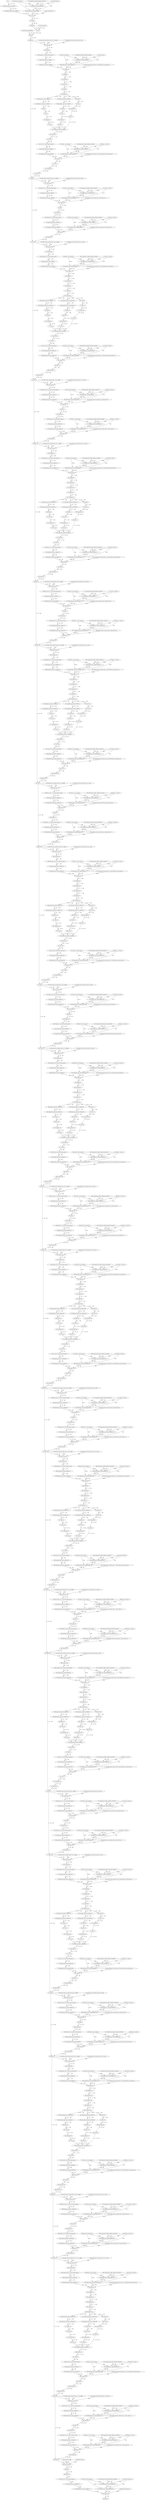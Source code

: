 strict digraph  {
"0 encoder_pos_embedding" [id=0, type=get_attr];
"1 encoder_layers_encoder_layer_0_ln_1_weight" [id=1, type=get_attr];
"2 encoder_layers_encoder_layer_0_ln_1_bias" [id=2, type=get_attr];
"3 encoder_layers_encoder_layer_0_ln_2_weight" [id=3, type=get_attr];
"4 encoder_layers_encoder_layer_0_ln_2_bias" [id=4, type=get_attr];
"5 encoder_layers_encoder_layer_1_ln_1_weight" [id=5, type=get_attr];
"6 encoder_layers_encoder_layer_1_ln_1_bias" [id=6, type=get_attr];
"7 encoder_layers_encoder_layer_1_ln_2_weight" [id=7, type=get_attr];
"8 encoder_layers_encoder_layer_1_ln_2_bias" [id=8, type=get_attr];
"9 encoder_layers_encoder_layer_2_ln_1_weight" [id=9, type=get_attr];
"10 encoder_layers_encoder_layer_2_ln_1_bias" [id=10, type=get_attr];
"11 encoder_layers_encoder_layer_2_ln_2_weight" [id=11, type=get_attr];
"12 encoder_layers_encoder_layer_2_ln_2_bias" [id=12, type=get_attr];
"13 encoder_layers_encoder_layer_3_ln_1_weight" [id=13, type=get_attr];
"14 encoder_layers_encoder_layer_3_ln_1_bias" [id=14, type=get_attr];
"15 encoder_layers_encoder_layer_3_ln_2_weight" [id=15, type=get_attr];
"16 encoder_layers_encoder_layer_3_ln_2_bias" [id=16, type=get_attr];
"17 encoder_layers_encoder_layer_4_ln_1_weight" [id=17, type=get_attr];
"18 encoder_layers_encoder_layer_4_ln_1_bias" [id=18, type=get_attr];
"19 encoder_layers_encoder_layer_4_ln_2_weight" [id=19, type=get_attr];
"20 encoder_layers_encoder_layer_4_ln_2_bias" [id=20, type=get_attr];
"21 encoder_layers_encoder_layer_5_ln_1_weight" [id=21, type=get_attr];
"22 encoder_layers_encoder_layer_5_ln_1_bias" [id=22, type=get_attr];
"23 encoder_layers_encoder_layer_5_ln_2_weight" [id=23, type=get_attr];
"24 encoder_layers_encoder_layer_5_ln_2_bias" [id=24, type=get_attr];
"25 encoder_layers_encoder_layer_6_ln_1_weight" [id=25, type=get_attr];
"26 encoder_layers_encoder_layer_6_ln_1_bias" [id=26, type=get_attr];
"27 encoder_layers_encoder_layer_6_ln_2_weight" [id=27, type=get_attr];
"28 encoder_layers_encoder_layer_6_ln_2_bias" [id=28, type=get_attr];
"29 encoder_layers_encoder_layer_7_ln_1_weight" [id=29, type=get_attr];
"30 encoder_layers_encoder_layer_7_ln_1_bias" [id=30, type=get_attr];
"31 encoder_layers_encoder_layer_7_ln_2_weight" [id=31, type=get_attr];
"32 encoder_layers_encoder_layer_7_ln_2_bias" [id=32, type=get_attr];
"33 encoder_layers_encoder_layer_8_ln_1_weight" [id=33, type=get_attr];
"34 encoder_layers_encoder_layer_8_ln_1_bias" [id=34, type=get_attr];
"35 encoder_layers_encoder_layer_8_ln_2_weight" [id=35, type=get_attr];
"36 encoder_layers_encoder_layer_8_ln_2_bias" [id=36, type=get_attr];
"37 encoder_layers_encoder_layer_9_ln_1_weight" [id=37, type=get_attr];
"38 encoder_layers_encoder_layer_9_ln_1_bias" [id=38, type=get_attr];
"39 encoder_layers_encoder_layer_9_ln_2_weight" [id=39, type=get_attr];
"40 encoder_layers_encoder_layer_9_ln_2_bias" [id=40, type=get_attr];
"41 encoder_layers_encoder_layer_10_ln_1_weight" [id=41, type=get_attr];
"42 encoder_layers_encoder_layer_10_ln_1_bias" [id=42, type=get_attr];
"43 encoder_layers_encoder_layer_10_ln_2_weight" [id=43, type=get_attr];
"44 encoder_layers_encoder_layer_10_ln_2_bias" [id=44, type=get_attr];
"45 encoder_layers_encoder_layer_11_ln_1_weight" [id=45, type=get_attr];
"46 encoder_layers_encoder_layer_11_ln_1_bias" [id=46, type=get_attr];
"47 encoder_layers_encoder_layer_11_ln_2_weight" [id=47, type=get_attr];
"48 encoder_layers_encoder_layer_11_ln_2_bias" [id=48, type=get_attr];
"49 encoder_ln_weight" [id=49, type=get_attr];
"50 encoder_ln_bias" [id=50, type=get_attr];
"51 x" [id=51, type=input];
"52 quantize_per_tensor_default" [id=52, type=quantize_per_tensor];
"53 dequantize_per_tensor_default" [id=53, type=dequantize_per_tensor];
"54 conv2d_scale_0" [id=54, type=get_attr];
"55 conv2d_zero_point_0" [id=55, type=get_attr];
"56 compressed_weight_updated_constant0" [id=56, type=get_attr];
"57 quantize_per_channel_default" [id=57, type=quantize_per_channel];
"58 dequantize_per_channel_default" [id=58, type=dequantize_per_channel];
"59 conv_proj_bias_0_0" [id=59, type=get_attr];
"60 conv2d" [id=60, type=conv2d];
"61 reshape" [id=61, type=reshape];
"62 permute" [id=62, type=permute];
"63 _frozen_param0" [id=63, type=get_attr];
"64 cat" [id=64, type=cat];
"65 add" [id=65, type=add];
"66 dropout" [id=66, type=dropout];
"67 layer_norm" [id=67, type=layer_norm];
"68 transpose" [id=68, type=transpose];
"69 transpose_0_0_nncf_smooth_quant_0" [id=69, type=call_module];
"70 quantize_per_tensor_default_1" [id=70, type=quantize_per_tensor];
"71 dequantize_per_tensor_default_1" [id=71, type=dequantize_per_tensor];
"72 linear_scale_0" [id=72, type=get_attr];
"73 linear_zero_point_0" [id=73, type=get_attr];
"74 compressed_weight_updated_constant1" [id=74, type=get_attr];
"75 quantize_per_channel_default_1" [id=75, type=quantize_per_channel];
"76 dequantize_per_channel_default_1" [id=76, type=dequantize_per_channel];
"77 encoder_layers_encoder_layer_0_self_attention_in_proj_bias_0_0" [id=77, type=get_attr];
"78 linear" [id=78, type=linear];
"79 unflatten" [id=79, type=unflatten];
"80 unsqueeze" [id=80, type=unsqueeze];
"81 transpose_1" [id=81, type=transpose];
"82 squeeze" [id=82, type=squeeze];
"83 contiguous" [id=83, type=contiguous];
"84 quantize_per_tensor_default_2" [id=84, type=quantize_per_tensor];
"85 dequantize_per_tensor_default_2" [id=85, type=dequantize_per_tensor];
"86 select" [id=86, type=select];
"87 quantize_per_tensor_default_3" [id=87, type=quantize_per_tensor];
"88 dequantize_per_tensor_default_3" [id=88, type=dequantize_per_tensor];
"89 select_1" [id=89, type=select];
"90 select_2" [id=90, type=select];
"91 view" [id=91, type=view];
"92 transpose_2" [id=92, type=transpose];
"93 view_1" [id=93, type=view];
"94 transpose_3" [id=94, type=transpose];
"95 view_2" [id=95, type=view];
"96 transpose_4" [id=96, type=transpose];
"97 view_3" [id=97, type=view];
"98 view_4" [id=98, type=view];
"99 view_5" [id=99, type=view];
"100 scaled_dot_product_attention" [id=100, type=scaled_dot_product_attention];
"101 permute_1" [id=101, type=permute];
"102 view_6" [id=102, type=view];
"103 view_6_0_0_nncf_smooth_quant_0" [id=103, type=call_module];
"104 quantize_per_tensor_default_4" [id=104, type=quantize_per_tensor];
"105 dequantize_per_tensor_default_4" [id=105, type=dequantize_per_tensor];
"106 linear_1_scale_0" [id=106, type=get_attr];
"107 linear_1_zero_point_0" [id=107, type=get_attr];
"108 compressed_weight_updated_constant2" [id=108, type=get_attr];
"109 quantize_per_channel_default_2" [id=109, type=quantize_per_channel];
"110 dequantize_per_channel_default_2" [id=110, type=dequantize_per_channel];
"111 encoder_layers_encoder_layer_0_self_attention_out_proj_bias_0_0" [id=111, type=get_attr];
"112 linear_1" [id=112, type=linear];
"113 view_7" [id=113, type=view];
"114 transpose_5" [id=114, type=transpose];
"115 dropout_1" [id=115, type=dropout];
"116 add_1" [id=116, type=add];
"117 layer_norm_1" [id=117, type=layer_norm];
"118 layer_norm_1_0_0_nncf_smooth_quant_0" [id=118, type=call_module];
"119 quantize_per_tensor_default_5" [id=119, type=quantize_per_tensor];
"120 dequantize_per_tensor_default_5" [id=120, type=dequantize_per_tensor];
"121 linear_2_scale_0" [id=121, type=get_attr];
"122 linear_2_zero_point_0" [id=122, type=get_attr];
"123 compressed_weight_updated_constant3" [id=123, type=get_attr];
"124 quantize_per_channel_default_3" [id=124, type=quantize_per_channel];
"125 dequantize_per_channel_default_3" [id=125, type=dequantize_per_channel];
"126 encoder_layers_encoder_layer_0_mlp_0_bias_0_0" [id=126, type=get_attr];
"127 linear_2" [id=127, type=linear];
"128 gelu" [id=128, type=gelu];
"129 dropout_2" [id=129, type=dropout];
"130 dropout_2_0_0_nncf_smooth_quant_0" [id=130, type=call_module];
"131 quantize_per_tensor_default_6" [id=131, type=quantize_per_tensor];
"132 dequantize_per_tensor_default_6" [id=132, type=dequantize_per_tensor];
"133 linear_3_scale_0" [id=133, type=get_attr];
"134 linear_3_zero_point_0" [id=134, type=get_attr];
"135 compressed_weight_updated_constant4" [id=135, type=get_attr];
"136 quantize_per_channel_default_4" [id=136, type=quantize_per_channel];
"137 dequantize_per_channel_default_4" [id=137, type=dequantize_per_channel];
"138 encoder_layers_encoder_layer_0_mlp_3_bias_0_0" [id=138, type=get_attr];
"139 linear_3" [id=139, type=linear];
"140 dropout_3" [id=140, type=dropout];
"141 add_2" [id=141, type=add];
"142 layer_norm_2" [id=142, type=layer_norm];
"143 transpose_6" [id=143, type=transpose];
"144 transpose_6_0_0_nncf_smooth_quant_0" [id=144, type=call_module];
"145 quantize_per_tensor_default_7" [id=145, type=quantize_per_tensor];
"146 dequantize_per_tensor_default_7" [id=146, type=dequantize_per_tensor];
"147 linear_4_scale_0" [id=147, type=get_attr];
"148 linear_4_zero_point_0" [id=148, type=get_attr];
"149 compressed_weight_updated_constant5" [id=149, type=get_attr];
"150 quantize_per_channel_default_5" [id=150, type=quantize_per_channel];
"151 dequantize_per_channel_default_5" [id=151, type=dequantize_per_channel];
"152 encoder_layers_encoder_layer_1_self_attention_in_proj_bias_0_0" [id=152, type=get_attr];
"153 linear_4" [id=153, type=linear];
"154 unflatten_1" [id=154, type=unflatten];
"155 unsqueeze_1" [id=155, type=unsqueeze];
"156 transpose_7" [id=156, type=transpose];
"157 squeeze_1" [id=157, type=squeeze];
"158 contiguous_1" [id=158, type=contiguous];
"159 quantize_per_tensor_default_8" [id=159, type=quantize_per_tensor];
"160 dequantize_per_tensor_default_8" [id=160, type=dequantize_per_tensor];
"161 select_3" [id=161, type=select];
"162 quantize_per_tensor_default_9" [id=162, type=quantize_per_tensor];
"163 dequantize_per_tensor_default_9" [id=163, type=dequantize_per_tensor];
"164 select_4" [id=164, type=select];
"165 select_5" [id=165, type=select];
"166 view_8" [id=166, type=view];
"167 transpose_8" [id=167, type=transpose];
"168 view_9" [id=168, type=view];
"169 transpose_9" [id=169, type=transpose];
"170 view_10" [id=170, type=view];
"171 transpose_10" [id=171, type=transpose];
"172 view_11" [id=172, type=view];
"173 view_12" [id=173, type=view];
"174 view_13" [id=174, type=view];
"175 scaled_dot_product_attention_1" [id=175, type=scaled_dot_product_attention];
"176 permute_2" [id=176, type=permute];
"177 view_14" [id=177, type=view];
"178 view_14_0_0_nncf_smooth_quant_0" [id=178, type=call_module];
"179 quantize_per_tensor_default_10" [id=179, type=quantize_per_tensor];
"180 dequantize_per_tensor_default_10" [id=180, type=dequantize_per_tensor];
"181 linear_5_scale_0" [id=181, type=get_attr];
"182 linear_5_zero_point_0" [id=182, type=get_attr];
"183 compressed_weight_updated_constant6" [id=183, type=get_attr];
"184 quantize_per_channel_default_6" [id=184, type=quantize_per_channel];
"185 dequantize_per_channel_default_6" [id=185, type=dequantize_per_channel];
"186 encoder_layers_encoder_layer_1_self_attention_out_proj_bias_0_0" [id=186, type=get_attr];
"187 linear_5" [id=187, type=linear];
"188 view_15" [id=188, type=view];
"189 transpose_11" [id=189, type=transpose];
"190 dropout_4" [id=190, type=dropout];
"191 add_3" [id=191, type=add];
"192 layer_norm_3" [id=192, type=layer_norm];
"193 layer_norm_3_0_0_nncf_smooth_quant_0" [id=193, type=call_module];
"194 quantize_per_tensor_default_11" [id=194, type=quantize_per_tensor];
"195 dequantize_per_tensor_default_11" [id=195, type=dequantize_per_tensor];
"196 linear_6_scale_0" [id=196, type=get_attr];
"197 linear_6_zero_point_0" [id=197, type=get_attr];
"198 compressed_weight_updated_constant7" [id=198, type=get_attr];
"199 quantize_per_channel_default_7" [id=199, type=quantize_per_channel];
"200 dequantize_per_channel_default_7" [id=200, type=dequantize_per_channel];
"201 encoder_layers_encoder_layer_1_mlp_0_bias_0_0" [id=201, type=get_attr];
"202 linear_6" [id=202, type=linear];
"203 gelu_1" [id=203, type=gelu];
"204 dropout_5" [id=204, type=dropout];
"205 dropout_5_0_0_nncf_smooth_quant_0" [id=205, type=call_module];
"206 quantize_per_tensor_default_12" [id=206, type=quantize_per_tensor];
"207 dequantize_per_tensor_default_12" [id=207, type=dequantize_per_tensor];
"208 linear_7_scale_0" [id=208, type=get_attr];
"209 linear_7_zero_point_0" [id=209, type=get_attr];
"210 compressed_weight_updated_constant8" [id=210, type=get_attr];
"211 quantize_per_channel_default_8" [id=211, type=quantize_per_channel];
"212 dequantize_per_channel_default_8" [id=212, type=dequantize_per_channel];
"213 encoder_layers_encoder_layer_1_mlp_3_bias_0_0" [id=213, type=get_attr];
"214 linear_7" [id=214, type=linear];
"215 dropout_6" [id=215, type=dropout];
"216 add_4" [id=216, type=add];
"217 layer_norm_4" [id=217, type=layer_norm];
"218 transpose_12" [id=218, type=transpose];
"219 transpose_12_0_0_nncf_smooth_quant_0" [id=219, type=call_module];
"220 quantize_per_tensor_default_13" [id=220, type=quantize_per_tensor];
"221 dequantize_per_tensor_default_13" [id=221, type=dequantize_per_tensor];
"222 linear_8_scale_0" [id=222, type=get_attr];
"223 linear_8_zero_point_0" [id=223, type=get_attr];
"224 compressed_weight_updated_constant9" [id=224, type=get_attr];
"225 quantize_per_channel_default_9" [id=225, type=quantize_per_channel];
"226 dequantize_per_channel_default_9" [id=226, type=dequantize_per_channel];
"227 encoder_layers_encoder_layer_2_self_attention_in_proj_bias_0_0" [id=227, type=get_attr];
"228 linear_8" [id=228, type=linear];
"229 unflatten_2" [id=229, type=unflatten];
"230 unsqueeze_2" [id=230, type=unsqueeze];
"231 transpose_13" [id=231, type=transpose];
"232 squeeze_2" [id=232, type=squeeze];
"233 contiguous_2" [id=233, type=contiguous];
"234 quantize_per_tensor_default_14" [id=234, type=quantize_per_tensor];
"235 dequantize_per_tensor_default_14" [id=235, type=dequantize_per_tensor];
"236 select_6" [id=236, type=select];
"237 quantize_per_tensor_default_15" [id=237, type=quantize_per_tensor];
"238 dequantize_per_tensor_default_15" [id=238, type=dequantize_per_tensor];
"239 select_7" [id=239, type=select];
"240 select_8" [id=240, type=select];
"241 view_16" [id=241, type=view];
"242 transpose_14" [id=242, type=transpose];
"243 view_17" [id=243, type=view];
"244 transpose_15" [id=244, type=transpose];
"245 view_18" [id=245, type=view];
"246 transpose_16" [id=246, type=transpose];
"247 view_19" [id=247, type=view];
"248 view_20" [id=248, type=view];
"249 view_21" [id=249, type=view];
"250 scaled_dot_product_attention_2" [id=250, type=scaled_dot_product_attention];
"251 permute_3" [id=251, type=permute];
"252 view_22" [id=252, type=view];
"253 view_22_0_0_nncf_smooth_quant_0" [id=253, type=call_module];
"254 quantize_per_tensor_default_16" [id=254, type=quantize_per_tensor];
"255 dequantize_per_tensor_default_16" [id=255, type=dequantize_per_tensor];
"256 linear_9_scale_0" [id=256, type=get_attr];
"257 linear_9_zero_point_0" [id=257, type=get_attr];
"258 compressed_weight_updated_constant10" [id=258, type=get_attr];
"259 quantize_per_channel_default_10" [id=259, type=quantize_per_channel];
"260 dequantize_per_channel_default_10" [id=260, type=dequantize_per_channel];
"261 encoder_layers_encoder_layer_2_self_attention_out_proj_bias_0_0" [id=261, type=get_attr];
"262 linear_9" [id=262, type=linear];
"263 view_23" [id=263, type=view];
"264 transpose_17" [id=264, type=transpose];
"265 dropout_7" [id=265, type=dropout];
"266 add_5" [id=266, type=add];
"267 layer_norm_5" [id=267, type=layer_norm];
"268 layer_norm_5_0_0_nncf_smooth_quant_0" [id=268, type=call_module];
"269 quantize_per_tensor_default_17" [id=269, type=quantize_per_tensor];
"270 dequantize_per_tensor_default_17" [id=270, type=dequantize_per_tensor];
"271 linear_10_scale_0" [id=271, type=get_attr];
"272 linear_10_zero_point_0" [id=272, type=get_attr];
"273 compressed_weight_updated_constant11" [id=273, type=get_attr];
"274 quantize_per_channel_default_11" [id=274, type=quantize_per_channel];
"275 dequantize_per_channel_default_11" [id=275, type=dequantize_per_channel];
"276 encoder_layers_encoder_layer_2_mlp_0_bias_0_0" [id=276, type=get_attr];
"277 linear_10" [id=277, type=linear];
"278 gelu_2" [id=278, type=gelu];
"279 dropout_8" [id=279, type=dropout];
"280 dropout_8_0_0_nncf_smooth_quant_0" [id=280, type=call_module];
"281 quantize_per_tensor_default_18" [id=281, type=quantize_per_tensor];
"282 dequantize_per_tensor_default_18" [id=282, type=dequantize_per_tensor];
"283 linear_11_scale_0" [id=283, type=get_attr];
"284 linear_11_zero_point_0" [id=284, type=get_attr];
"285 compressed_weight_updated_constant12" [id=285, type=get_attr];
"286 quantize_per_channel_default_12" [id=286, type=quantize_per_channel];
"287 dequantize_per_channel_default_12" [id=287, type=dequantize_per_channel];
"288 encoder_layers_encoder_layer_2_mlp_3_bias_0_0" [id=288, type=get_attr];
"289 linear_11" [id=289, type=linear];
"290 dropout_9" [id=290, type=dropout];
"291 add_6" [id=291, type=add];
"292 layer_norm_6" [id=292, type=layer_norm];
"293 transpose_18" [id=293, type=transpose];
"294 transpose_18_0_0_nncf_smooth_quant_0" [id=294, type=call_module];
"295 quantize_per_tensor_default_19" [id=295, type=quantize_per_tensor];
"296 dequantize_per_tensor_default_19" [id=296, type=dequantize_per_tensor];
"297 linear_12_scale_0" [id=297, type=get_attr];
"298 linear_12_zero_point_0" [id=298, type=get_attr];
"299 compressed_weight_updated_constant13" [id=299, type=get_attr];
"300 quantize_per_channel_default_13" [id=300, type=quantize_per_channel];
"301 dequantize_per_channel_default_13" [id=301, type=dequantize_per_channel];
"302 encoder_layers_encoder_layer_3_self_attention_in_proj_bias_0_0" [id=302, type=get_attr];
"303 linear_12" [id=303, type=linear];
"304 unflatten_3" [id=304, type=unflatten];
"305 unsqueeze_3" [id=305, type=unsqueeze];
"306 transpose_19" [id=306, type=transpose];
"307 squeeze_3" [id=307, type=squeeze];
"308 contiguous_3" [id=308, type=contiguous];
"309 quantize_per_tensor_default_20" [id=309, type=quantize_per_tensor];
"310 dequantize_per_tensor_default_20" [id=310, type=dequantize_per_tensor];
"311 select_9" [id=311, type=select];
"312 quantize_per_tensor_default_21" [id=312, type=quantize_per_tensor];
"313 dequantize_per_tensor_default_21" [id=313, type=dequantize_per_tensor];
"314 select_10" [id=314, type=select];
"315 select_11" [id=315, type=select];
"316 view_24" [id=316, type=view];
"317 transpose_20" [id=317, type=transpose];
"318 view_25" [id=318, type=view];
"319 transpose_21" [id=319, type=transpose];
"320 view_26" [id=320, type=view];
"321 transpose_22" [id=321, type=transpose];
"322 view_27" [id=322, type=view];
"323 view_28" [id=323, type=view];
"324 view_29" [id=324, type=view];
"325 scaled_dot_product_attention_3" [id=325, type=scaled_dot_product_attention];
"326 permute_4" [id=326, type=permute];
"327 view_30" [id=327, type=view];
"328 view_30_0_0_nncf_smooth_quant_0" [id=328, type=call_module];
"329 quantize_per_tensor_default_22" [id=329, type=quantize_per_tensor];
"330 dequantize_per_tensor_default_22" [id=330, type=dequantize_per_tensor];
"331 linear_13_scale_0" [id=331, type=get_attr];
"332 linear_13_zero_point_0" [id=332, type=get_attr];
"333 compressed_weight_updated_constant14" [id=333, type=get_attr];
"334 quantize_per_channel_default_14" [id=334, type=quantize_per_channel];
"335 dequantize_per_channel_default_14" [id=335, type=dequantize_per_channel];
"336 encoder_layers_encoder_layer_3_self_attention_out_proj_bias_0_0" [id=336, type=get_attr];
"337 linear_13" [id=337, type=linear];
"338 view_31" [id=338, type=view];
"339 transpose_23" [id=339, type=transpose];
"340 dropout_10" [id=340, type=dropout];
"341 add_7" [id=341, type=add];
"342 layer_norm_7" [id=342, type=layer_norm];
"343 layer_norm_7_0_0_nncf_smooth_quant_0" [id=343, type=call_module];
"344 quantize_per_tensor_default_23" [id=344, type=quantize_per_tensor];
"345 dequantize_per_tensor_default_23" [id=345, type=dequantize_per_tensor];
"346 linear_14_scale_0" [id=346, type=get_attr];
"347 linear_14_zero_point_0" [id=347, type=get_attr];
"348 compressed_weight_updated_constant15" [id=348, type=get_attr];
"349 quantize_per_channel_default_15" [id=349, type=quantize_per_channel];
"350 dequantize_per_channel_default_15" [id=350, type=dequantize_per_channel];
"351 encoder_layers_encoder_layer_3_mlp_0_bias_0_0" [id=351, type=get_attr];
"352 linear_14" [id=352, type=linear];
"353 gelu_3" [id=353, type=gelu];
"354 dropout_11" [id=354, type=dropout];
"355 dropout_11_0_0_nncf_smooth_quant_0" [id=355, type=call_module];
"356 quantize_per_tensor_default_24" [id=356, type=quantize_per_tensor];
"357 dequantize_per_tensor_default_24" [id=357, type=dequantize_per_tensor];
"358 linear_15_scale_0" [id=358, type=get_attr];
"359 linear_15_zero_point_0" [id=359, type=get_attr];
"360 compressed_weight_updated_constant16" [id=360, type=get_attr];
"361 quantize_per_channel_default_16" [id=361, type=quantize_per_channel];
"362 dequantize_per_channel_default_16" [id=362, type=dequantize_per_channel];
"363 encoder_layers_encoder_layer_3_mlp_3_bias_0_0" [id=363, type=get_attr];
"364 linear_15" [id=364, type=linear];
"365 dropout_12" [id=365, type=dropout];
"366 add_8" [id=366, type=add];
"367 layer_norm_8" [id=367, type=layer_norm];
"368 transpose_24" [id=368, type=transpose];
"369 transpose_24_0_0_nncf_smooth_quant_0" [id=369, type=call_module];
"370 quantize_per_tensor_default_25" [id=370, type=quantize_per_tensor];
"371 dequantize_per_tensor_default_25" [id=371, type=dequantize_per_tensor];
"372 linear_16_scale_0" [id=372, type=get_attr];
"373 linear_16_zero_point_0" [id=373, type=get_attr];
"374 compressed_weight_updated_constant17" [id=374, type=get_attr];
"375 quantize_per_channel_default_17" [id=375, type=quantize_per_channel];
"376 dequantize_per_channel_default_17" [id=376, type=dequantize_per_channel];
"377 encoder_layers_encoder_layer_4_self_attention_in_proj_bias_0_0" [id=377, type=get_attr];
"378 linear_16" [id=378, type=linear];
"379 unflatten_4" [id=379, type=unflatten];
"380 unsqueeze_4" [id=380, type=unsqueeze];
"381 transpose_25" [id=381, type=transpose];
"382 squeeze_4" [id=382, type=squeeze];
"383 contiguous_4" [id=383, type=contiguous];
"384 quantize_per_tensor_default_26" [id=384, type=quantize_per_tensor];
"385 dequantize_per_tensor_default_26" [id=385, type=dequantize_per_tensor];
"386 select_12" [id=386, type=select];
"387 quantize_per_tensor_default_27" [id=387, type=quantize_per_tensor];
"388 dequantize_per_tensor_default_27" [id=388, type=dequantize_per_tensor];
"389 select_13" [id=389, type=select];
"390 select_14" [id=390, type=select];
"391 view_32" [id=391, type=view];
"392 transpose_26" [id=392, type=transpose];
"393 view_33" [id=393, type=view];
"394 transpose_27" [id=394, type=transpose];
"395 view_34" [id=395, type=view];
"396 transpose_28" [id=396, type=transpose];
"397 view_35" [id=397, type=view];
"398 view_36" [id=398, type=view];
"399 view_37" [id=399, type=view];
"400 scaled_dot_product_attention_4" [id=400, type=scaled_dot_product_attention];
"401 permute_5" [id=401, type=permute];
"402 view_38" [id=402, type=view];
"403 view_38_0_0_nncf_smooth_quant_0" [id=403, type=call_module];
"404 quantize_per_tensor_default_28" [id=404, type=quantize_per_tensor];
"405 dequantize_per_tensor_default_28" [id=405, type=dequantize_per_tensor];
"406 linear_17_scale_0" [id=406, type=get_attr];
"407 linear_17_zero_point_0" [id=407, type=get_attr];
"408 compressed_weight_updated_constant18" [id=408, type=get_attr];
"409 quantize_per_channel_default_18" [id=409, type=quantize_per_channel];
"410 dequantize_per_channel_default_18" [id=410, type=dequantize_per_channel];
"411 encoder_layers_encoder_layer_4_self_attention_out_proj_bias_0_0" [id=411, type=get_attr];
"412 linear_17" [id=412, type=linear];
"413 view_39" [id=413, type=view];
"414 transpose_29" [id=414, type=transpose];
"415 dropout_13" [id=415, type=dropout];
"416 add_9" [id=416, type=add];
"417 layer_norm_9" [id=417, type=layer_norm];
"418 layer_norm_9_0_0_nncf_smooth_quant_0" [id=418, type=call_module];
"419 quantize_per_tensor_default_29" [id=419, type=quantize_per_tensor];
"420 dequantize_per_tensor_default_29" [id=420, type=dequantize_per_tensor];
"421 linear_18_scale_0" [id=421, type=get_attr];
"422 linear_18_zero_point_0" [id=422, type=get_attr];
"423 compressed_weight_updated_constant19" [id=423, type=get_attr];
"424 quantize_per_channel_default_19" [id=424, type=quantize_per_channel];
"425 dequantize_per_channel_default_19" [id=425, type=dequantize_per_channel];
"426 encoder_layers_encoder_layer_4_mlp_0_bias_0_0" [id=426, type=get_attr];
"427 linear_18" [id=427, type=linear];
"428 gelu_4" [id=428, type=gelu];
"429 dropout_14" [id=429, type=dropout];
"430 dropout_14_0_0_nncf_smooth_quant_0" [id=430, type=call_module];
"431 quantize_per_tensor_default_30" [id=431, type=quantize_per_tensor];
"432 dequantize_per_tensor_default_30" [id=432, type=dequantize_per_tensor];
"433 linear_19_scale_0" [id=433, type=get_attr];
"434 linear_19_zero_point_0" [id=434, type=get_attr];
"435 compressed_weight_updated_constant20" [id=435, type=get_attr];
"436 quantize_per_channel_default_20" [id=436, type=quantize_per_channel];
"437 dequantize_per_channel_default_20" [id=437, type=dequantize_per_channel];
"438 encoder_layers_encoder_layer_4_mlp_3_bias_0_0" [id=438, type=get_attr];
"439 linear_19" [id=439, type=linear];
"440 dropout_15" [id=440, type=dropout];
"441 add_10" [id=441, type=add];
"442 layer_norm_10" [id=442, type=layer_norm];
"443 transpose_30" [id=443, type=transpose];
"444 transpose_30_0_0_nncf_smooth_quant_0" [id=444, type=call_module];
"445 quantize_per_tensor_default_31" [id=445, type=quantize_per_tensor];
"446 dequantize_per_tensor_default_31" [id=446, type=dequantize_per_tensor];
"447 linear_20_scale_0" [id=447, type=get_attr];
"448 linear_20_zero_point_0" [id=448, type=get_attr];
"449 compressed_weight_updated_constant21" [id=449, type=get_attr];
"450 quantize_per_channel_default_21" [id=450, type=quantize_per_channel];
"451 dequantize_per_channel_default_21" [id=451, type=dequantize_per_channel];
"452 encoder_layers_encoder_layer_5_self_attention_in_proj_bias_0_0" [id=452, type=get_attr];
"453 linear_20" [id=453, type=linear];
"454 unflatten_5" [id=454, type=unflatten];
"455 unsqueeze_5" [id=455, type=unsqueeze];
"456 transpose_31" [id=456, type=transpose];
"457 squeeze_5" [id=457, type=squeeze];
"458 contiguous_5" [id=458, type=contiguous];
"459 quantize_per_tensor_default_32" [id=459, type=quantize_per_tensor];
"460 dequantize_per_tensor_default_32" [id=460, type=dequantize_per_tensor];
"461 select_15" [id=461, type=select];
"462 quantize_per_tensor_default_33" [id=462, type=quantize_per_tensor];
"463 dequantize_per_tensor_default_33" [id=463, type=dequantize_per_tensor];
"464 select_16" [id=464, type=select];
"465 select_17" [id=465, type=select];
"466 view_40" [id=466, type=view];
"467 transpose_32" [id=467, type=transpose];
"468 view_41" [id=468, type=view];
"469 transpose_33" [id=469, type=transpose];
"470 view_42" [id=470, type=view];
"471 transpose_34" [id=471, type=transpose];
"472 view_43" [id=472, type=view];
"473 view_44" [id=473, type=view];
"474 view_45" [id=474, type=view];
"475 scaled_dot_product_attention_5" [id=475, type=scaled_dot_product_attention];
"476 permute_6" [id=476, type=permute];
"477 view_46" [id=477, type=view];
"478 view_46_0_0_nncf_smooth_quant_0" [id=478, type=call_module];
"479 quantize_per_tensor_default_34" [id=479, type=quantize_per_tensor];
"480 dequantize_per_tensor_default_34" [id=480, type=dequantize_per_tensor];
"481 linear_21_scale_0" [id=481, type=get_attr];
"482 linear_21_zero_point_0" [id=482, type=get_attr];
"483 compressed_weight_updated_constant22" [id=483, type=get_attr];
"484 quantize_per_channel_default_22" [id=484, type=quantize_per_channel];
"485 dequantize_per_channel_default_22" [id=485, type=dequantize_per_channel];
"486 encoder_layers_encoder_layer_5_self_attention_out_proj_bias_0_0" [id=486, type=get_attr];
"487 linear_21" [id=487, type=linear];
"488 view_47" [id=488, type=view];
"489 transpose_35" [id=489, type=transpose];
"490 dropout_16" [id=490, type=dropout];
"491 add_11" [id=491, type=add];
"492 layer_norm_11" [id=492, type=layer_norm];
"493 layer_norm_11_0_0_nncf_smooth_quant_0" [id=493, type=call_module];
"494 quantize_per_tensor_default_35" [id=494, type=quantize_per_tensor];
"495 dequantize_per_tensor_default_35" [id=495, type=dequantize_per_tensor];
"496 linear_22_scale_0" [id=496, type=get_attr];
"497 linear_22_zero_point_0" [id=497, type=get_attr];
"498 compressed_weight_updated_constant23" [id=498, type=get_attr];
"499 quantize_per_channel_default_23" [id=499, type=quantize_per_channel];
"500 dequantize_per_channel_default_23" [id=500, type=dequantize_per_channel];
"501 encoder_layers_encoder_layer_5_mlp_0_bias_0_0" [id=501, type=get_attr];
"502 linear_22" [id=502, type=linear];
"503 gelu_5" [id=503, type=gelu];
"504 dropout_17" [id=504, type=dropout];
"505 dropout_17_0_0_nncf_smooth_quant_0" [id=505, type=call_module];
"506 quantize_per_tensor_default_36" [id=506, type=quantize_per_tensor];
"507 dequantize_per_tensor_default_36" [id=507, type=dequantize_per_tensor];
"508 linear_23_scale_0" [id=508, type=get_attr];
"509 linear_23_zero_point_0" [id=509, type=get_attr];
"510 compressed_weight_updated_constant24" [id=510, type=get_attr];
"511 quantize_per_channel_default_24" [id=511, type=quantize_per_channel];
"512 dequantize_per_channel_default_24" [id=512, type=dequantize_per_channel];
"513 encoder_layers_encoder_layer_5_mlp_3_bias_0_0" [id=513, type=get_attr];
"514 linear_23" [id=514, type=linear];
"515 dropout_18" [id=515, type=dropout];
"516 add_12" [id=516, type=add];
"517 layer_norm_12" [id=517, type=layer_norm];
"518 transpose_36" [id=518, type=transpose];
"519 transpose_36_0_0_nncf_smooth_quant_0" [id=519, type=call_module];
"520 quantize_per_tensor_default_37" [id=520, type=quantize_per_tensor];
"521 dequantize_per_tensor_default_37" [id=521, type=dequantize_per_tensor];
"522 linear_24_scale_0" [id=522, type=get_attr];
"523 linear_24_zero_point_0" [id=523, type=get_attr];
"524 compressed_weight_updated_constant25" [id=524, type=get_attr];
"525 quantize_per_channel_default_25" [id=525, type=quantize_per_channel];
"526 dequantize_per_channel_default_25" [id=526, type=dequantize_per_channel];
"527 encoder_layers_encoder_layer_6_self_attention_in_proj_bias_0_0" [id=527, type=get_attr];
"528 linear_24" [id=528, type=linear];
"529 unflatten_6" [id=529, type=unflatten];
"530 unsqueeze_6" [id=530, type=unsqueeze];
"531 transpose_37" [id=531, type=transpose];
"532 squeeze_6" [id=532, type=squeeze];
"533 contiguous_6" [id=533, type=contiguous];
"534 quantize_per_tensor_default_38" [id=534, type=quantize_per_tensor];
"535 dequantize_per_tensor_default_38" [id=535, type=dequantize_per_tensor];
"536 select_18" [id=536, type=select];
"537 quantize_per_tensor_default_39" [id=537, type=quantize_per_tensor];
"538 dequantize_per_tensor_default_39" [id=538, type=dequantize_per_tensor];
"539 select_19" [id=539, type=select];
"540 select_20" [id=540, type=select];
"541 view_48" [id=541, type=view];
"542 transpose_38" [id=542, type=transpose];
"543 view_49" [id=543, type=view];
"544 transpose_39" [id=544, type=transpose];
"545 view_50" [id=545, type=view];
"546 transpose_40" [id=546, type=transpose];
"547 view_51" [id=547, type=view];
"548 view_52" [id=548, type=view];
"549 view_53" [id=549, type=view];
"550 scaled_dot_product_attention_6" [id=550, type=scaled_dot_product_attention];
"551 permute_7" [id=551, type=permute];
"552 view_54" [id=552, type=view];
"553 view_54_0_0_nncf_smooth_quant_0" [id=553, type=call_module];
"554 quantize_per_tensor_default_40" [id=554, type=quantize_per_tensor];
"555 dequantize_per_tensor_default_40" [id=555, type=dequantize_per_tensor];
"556 linear_25_scale_0" [id=556, type=get_attr];
"557 linear_25_zero_point_0" [id=557, type=get_attr];
"558 compressed_weight_updated_constant26" [id=558, type=get_attr];
"559 quantize_per_channel_default_26" [id=559, type=quantize_per_channel];
"560 dequantize_per_channel_default_26" [id=560, type=dequantize_per_channel];
"561 encoder_layers_encoder_layer_6_self_attention_out_proj_bias_0_0" [id=561, type=get_attr];
"562 linear_25" [id=562, type=linear];
"563 view_55" [id=563, type=view];
"564 transpose_41" [id=564, type=transpose];
"565 dropout_19" [id=565, type=dropout];
"566 add_13" [id=566, type=add];
"567 layer_norm_13" [id=567, type=layer_norm];
"568 layer_norm_13_0_0_nncf_smooth_quant_0" [id=568, type=call_module];
"569 quantize_per_tensor_default_41" [id=569, type=quantize_per_tensor];
"570 dequantize_per_tensor_default_41" [id=570, type=dequantize_per_tensor];
"571 linear_26_scale_0" [id=571, type=get_attr];
"572 linear_26_zero_point_0" [id=572, type=get_attr];
"573 compressed_weight_updated_constant27" [id=573, type=get_attr];
"574 quantize_per_channel_default_27" [id=574, type=quantize_per_channel];
"575 dequantize_per_channel_default_27" [id=575, type=dequantize_per_channel];
"576 encoder_layers_encoder_layer_6_mlp_0_bias_0_0" [id=576, type=get_attr];
"577 linear_26" [id=577, type=linear];
"578 gelu_6" [id=578, type=gelu];
"579 dropout_20" [id=579, type=dropout];
"580 dropout_20_0_0_nncf_smooth_quant_0" [id=580, type=call_module];
"581 quantize_per_tensor_default_42" [id=581, type=quantize_per_tensor];
"582 dequantize_per_tensor_default_42" [id=582, type=dequantize_per_tensor];
"583 linear_27_scale_0" [id=583, type=get_attr];
"584 linear_27_zero_point_0" [id=584, type=get_attr];
"585 compressed_weight_updated_constant28" [id=585, type=get_attr];
"586 quantize_per_channel_default_28" [id=586, type=quantize_per_channel];
"587 dequantize_per_channel_default_28" [id=587, type=dequantize_per_channel];
"588 encoder_layers_encoder_layer_6_mlp_3_bias_0_0" [id=588, type=get_attr];
"589 linear_27" [id=589, type=linear];
"590 dropout_21" [id=590, type=dropout];
"591 add_14" [id=591, type=add];
"592 layer_norm_14" [id=592, type=layer_norm];
"593 transpose_42" [id=593, type=transpose];
"594 transpose_42_0_0_nncf_smooth_quant_0" [id=594, type=call_module];
"595 quantize_per_tensor_default_43" [id=595, type=quantize_per_tensor];
"596 dequantize_per_tensor_default_43" [id=596, type=dequantize_per_tensor];
"597 linear_28_scale_0" [id=597, type=get_attr];
"598 linear_28_zero_point_0" [id=598, type=get_attr];
"599 compressed_weight_updated_constant29" [id=599, type=get_attr];
"600 quantize_per_channel_default_29" [id=600, type=quantize_per_channel];
"601 dequantize_per_channel_default_29" [id=601, type=dequantize_per_channel];
"602 encoder_layers_encoder_layer_7_self_attention_in_proj_bias_0_0" [id=602, type=get_attr];
"603 linear_28" [id=603, type=linear];
"604 unflatten_7" [id=604, type=unflatten];
"605 unsqueeze_7" [id=605, type=unsqueeze];
"606 transpose_43" [id=606, type=transpose];
"607 squeeze_7" [id=607, type=squeeze];
"608 contiguous_7" [id=608, type=contiguous];
"609 quantize_per_tensor_default_44" [id=609, type=quantize_per_tensor];
"610 dequantize_per_tensor_default_44" [id=610, type=dequantize_per_tensor];
"611 select_21" [id=611, type=select];
"612 quantize_per_tensor_default_45" [id=612, type=quantize_per_tensor];
"613 dequantize_per_tensor_default_45" [id=613, type=dequantize_per_tensor];
"614 select_22" [id=614, type=select];
"615 select_23" [id=615, type=select];
"616 view_56" [id=616, type=view];
"617 transpose_44" [id=617, type=transpose];
"618 view_57" [id=618, type=view];
"619 transpose_45" [id=619, type=transpose];
"620 view_58" [id=620, type=view];
"621 transpose_46" [id=621, type=transpose];
"622 view_59" [id=622, type=view];
"623 view_60" [id=623, type=view];
"624 view_61" [id=624, type=view];
"625 scaled_dot_product_attention_7" [id=625, type=scaled_dot_product_attention];
"626 permute_8" [id=626, type=permute];
"627 view_62" [id=627, type=view];
"628 view_62_0_0_nncf_smooth_quant_0" [id=628, type=call_module];
"629 quantize_per_tensor_default_46" [id=629, type=quantize_per_tensor];
"630 dequantize_per_tensor_default_46" [id=630, type=dequantize_per_tensor];
"631 linear_29_scale_0" [id=631, type=get_attr];
"632 linear_29_zero_point_0" [id=632, type=get_attr];
"633 compressed_weight_updated_constant30" [id=633, type=get_attr];
"634 quantize_per_channel_default_30" [id=634, type=quantize_per_channel];
"635 dequantize_per_channel_default_30" [id=635, type=dequantize_per_channel];
"636 encoder_layers_encoder_layer_7_self_attention_out_proj_bias_0_0" [id=636, type=get_attr];
"637 linear_29" [id=637, type=linear];
"638 view_63" [id=638, type=view];
"639 transpose_47" [id=639, type=transpose];
"640 dropout_22" [id=640, type=dropout];
"641 add_15" [id=641, type=add];
"642 layer_norm_15" [id=642, type=layer_norm];
"643 layer_norm_15_0_0_nncf_smooth_quant_0" [id=643, type=call_module];
"644 quantize_per_tensor_default_47" [id=644, type=quantize_per_tensor];
"645 dequantize_per_tensor_default_47" [id=645, type=dequantize_per_tensor];
"646 linear_30_scale_0" [id=646, type=get_attr];
"647 linear_30_zero_point_0" [id=647, type=get_attr];
"648 compressed_weight_updated_constant31" [id=648, type=get_attr];
"649 quantize_per_channel_default_31" [id=649, type=quantize_per_channel];
"650 dequantize_per_channel_default_31" [id=650, type=dequantize_per_channel];
"651 encoder_layers_encoder_layer_7_mlp_0_bias_0_0" [id=651, type=get_attr];
"652 linear_30" [id=652, type=linear];
"653 gelu_7" [id=653, type=gelu];
"654 dropout_23" [id=654, type=dropout];
"655 dropout_23_0_0_nncf_smooth_quant_0" [id=655, type=call_module];
"656 quantize_per_tensor_default_48" [id=656, type=quantize_per_tensor];
"657 dequantize_per_tensor_default_48" [id=657, type=dequantize_per_tensor];
"658 linear_31_scale_0" [id=658, type=get_attr];
"659 linear_31_zero_point_0" [id=659, type=get_attr];
"660 compressed_weight_updated_constant32" [id=660, type=get_attr];
"661 quantize_per_channel_default_32" [id=661, type=quantize_per_channel];
"662 dequantize_per_channel_default_32" [id=662, type=dequantize_per_channel];
"663 encoder_layers_encoder_layer_7_mlp_3_bias_0_0" [id=663, type=get_attr];
"664 linear_31" [id=664, type=linear];
"665 dropout_24" [id=665, type=dropout];
"666 add_16" [id=666, type=add];
"667 layer_norm_16" [id=667, type=layer_norm];
"668 transpose_48" [id=668, type=transpose];
"669 transpose_48_0_0_nncf_smooth_quant_0" [id=669, type=call_module];
"670 quantize_per_tensor_default_49" [id=670, type=quantize_per_tensor];
"671 dequantize_per_tensor_default_49" [id=671, type=dequantize_per_tensor];
"672 linear_32_scale_0" [id=672, type=get_attr];
"673 linear_32_zero_point_0" [id=673, type=get_attr];
"674 compressed_weight_updated_constant33" [id=674, type=get_attr];
"675 quantize_per_channel_default_33" [id=675, type=quantize_per_channel];
"676 dequantize_per_channel_default_33" [id=676, type=dequantize_per_channel];
"677 encoder_layers_encoder_layer_8_self_attention_in_proj_bias_0_0" [id=677, type=get_attr];
"678 linear_32" [id=678, type=linear];
"679 unflatten_8" [id=679, type=unflatten];
"680 unsqueeze_8" [id=680, type=unsqueeze];
"681 transpose_49" [id=681, type=transpose];
"682 squeeze_8" [id=682, type=squeeze];
"683 contiguous_8" [id=683, type=contiguous];
"684 quantize_per_tensor_default_50" [id=684, type=quantize_per_tensor];
"685 dequantize_per_tensor_default_50" [id=685, type=dequantize_per_tensor];
"686 select_24" [id=686, type=select];
"687 quantize_per_tensor_default_51" [id=687, type=quantize_per_tensor];
"688 dequantize_per_tensor_default_51" [id=688, type=dequantize_per_tensor];
"689 select_25" [id=689, type=select];
"690 select_26" [id=690, type=select];
"691 view_64" [id=691, type=view];
"692 transpose_50" [id=692, type=transpose];
"693 view_65" [id=693, type=view];
"694 transpose_51" [id=694, type=transpose];
"695 view_66" [id=695, type=view];
"696 transpose_52" [id=696, type=transpose];
"697 view_67" [id=697, type=view];
"698 view_68" [id=698, type=view];
"699 view_69" [id=699, type=view];
"700 scaled_dot_product_attention_8" [id=700, type=scaled_dot_product_attention];
"701 permute_9" [id=701, type=permute];
"702 view_70" [id=702, type=view];
"703 view_70_0_0_nncf_smooth_quant_0" [id=703, type=call_module];
"704 quantize_per_tensor_default_52" [id=704, type=quantize_per_tensor];
"705 dequantize_per_tensor_default_52" [id=705, type=dequantize_per_tensor];
"706 linear_33_scale_0" [id=706, type=get_attr];
"707 linear_33_zero_point_0" [id=707, type=get_attr];
"708 compressed_weight_updated_constant34" [id=708, type=get_attr];
"709 quantize_per_channel_default_34" [id=709, type=quantize_per_channel];
"710 dequantize_per_channel_default_34" [id=710, type=dequantize_per_channel];
"711 encoder_layers_encoder_layer_8_self_attention_out_proj_bias_0_0" [id=711, type=get_attr];
"712 linear_33" [id=712, type=linear];
"713 view_71" [id=713, type=view];
"714 transpose_53" [id=714, type=transpose];
"715 dropout_25" [id=715, type=dropout];
"716 add_17" [id=716, type=add];
"717 layer_norm_17" [id=717, type=layer_norm];
"718 layer_norm_17_0_0_nncf_smooth_quant_0" [id=718, type=call_module];
"719 quantize_per_tensor_default_53" [id=719, type=quantize_per_tensor];
"720 dequantize_per_tensor_default_53" [id=720, type=dequantize_per_tensor];
"721 linear_34_scale_0" [id=721, type=get_attr];
"722 linear_34_zero_point_0" [id=722, type=get_attr];
"723 compressed_weight_updated_constant35" [id=723, type=get_attr];
"724 quantize_per_channel_default_35" [id=724, type=quantize_per_channel];
"725 dequantize_per_channel_default_35" [id=725, type=dequantize_per_channel];
"726 encoder_layers_encoder_layer_8_mlp_0_bias_0_0" [id=726, type=get_attr];
"727 linear_34" [id=727, type=linear];
"728 gelu_8" [id=728, type=gelu];
"729 dropout_26" [id=729, type=dropout];
"730 dropout_26_0_0_nncf_smooth_quant_0" [id=730, type=call_module];
"731 quantize_per_tensor_default_54" [id=731, type=quantize_per_tensor];
"732 dequantize_per_tensor_default_54" [id=732, type=dequantize_per_tensor];
"733 linear_35_scale_0" [id=733, type=get_attr];
"734 linear_35_zero_point_0" [id=734, type=get_attr];
"735 compressed_weight_updated_constant36" [id=735, type=get_attr];
"736 quantize_per_channel_default_36" [id=736, type=quantize_per_channel];
"737 dequantize_per_channel_default_36" [id=737, type=dequantize_per_channel];
"738 encoder_layers_encoder_layer_8_mlp_3_bias_0_0" [id=738, type=get_attr];
"739 linear_35" [id=739, type=linear];
"740 dropout_27" [id=740, type=dropout];
"741 add_18" [id=741, type=add];
"742 layer_norm_18" [id=742, type=layer_norm];
"743 transpose_54" [id=743, type=transpose];
"744 transpose_54_0_0_nncf_smooth_quant_0" [id=744, type=call_module];
"745 quantize_per_tensor_default_55" [id=745, type=quantize_per_tensor];
"746 dequantize_per_tensor_default_55" [id=746, type=dequantize_per_tensor];
"747 linear_36_scale_0" [id=747, type=get_attr];
"748 linear_36_zero_point_0" [id=748, type=get_attr];
"749 compressed_weight_updated_constant37" [id=749, type=get_attr];
"750 quantize_per_channel_default_37" [id=750, type=quantize_per_channel];
"751 dequantize_per_channel_default_37" [id=751, type=dequantize_per_channel];
"752 encoder_layers_encoder_layer_9_self_attention_in_proj_bias_0_0" [id=752, type=get_attr];
"753 linear_36" [id=753, type=linear];
"754 unflatten_9" [id=754, type=unflatten];
"755 unsqueeze_9" [id=755, type=unsqueeze];
"756 transpose_55" [id=756, type=transpose];
"757 squeeze_9" [id=757, type=squeeze];
"758 contiguous_9" [id=758, type=contiguous];
"759 quantize_per_tensor_default_56" [id=759, type=quantize_per_tensor];
"760 dequantize_per_tensor_default_56" [id=760, type=dequantize_per_tensor];
"761 select_27" [id=761, type=select];
"762 quantize_per_tensor_default_57" [id=762, type=quantize_per_tensor];
"763 dequantize_per_tensor_default_57" [id=763, type=dequantize_per_tensor];
"764 select_28" [id=764, type=select];
"765 select_29" [id=765, type=select];
"766 view_72" [id=766, type=view];
"767 transpose_56" [id=767, type=transpose];
"768 view_73" [id=768, type=view];
"769 transpose_57" [id=769, type=transpose];
"770 view_74" [id=770, type=view];
"771 transpose_58" [id=771, type=transpose];
"772 view_75" [id=772, type=view];
"773 view_76" [id=773, type=view];
"774 view_77" [id=774, type=view];
"775 scaled_dot_product_attention_9" [id=775, type=scaled_dot_product_attention];
"776 permute_10" [id=776, type=permute];
"777 view_78" [id=777, type=view];
"778 view_78_0_0_nncf_smooth_quant_0" [id=778, type=call_module];
"779 quantize_per_tensor_default_58" [id=779, type=quantize_per_tensor];
"780 dequantize_per_tensor_default_58" [id=780, type=dequantize_per_tensor];
"781 linear_37_scale_0" [id=781, type=get_attr];
"782 linear_37_zero_point_0" [id=782, type=get_attr];
"783 compressed_weight_updated_constant38" [id=783, type=get_attr];
"784 quantize_per_channel_default_38" [id=784, type=quantize_per_channel];
"785 dequantize_per_channel_default_38" [id=785, type=dequantize_per_channel];
"786 encoder_layers_encoder_layer_9_self_attention_out_proj_bias_0_0" [id=786, type=get_attr];
"787 linear_37" [id=787, type=linear];
"788 view_79" [id=788, type=view];
"789 transpose_59" [id=789, type=transpose];
"790 dropout_28" [id=790, type=dropout];
"791 add_19" [id=791, type=add];
"792 layer_norm_19" [id=792, type=layer_norm];
"793 layer_norm_19_0_0_nncf_smooth_quant_0" [id=793, type=call_module];
"794 quantize_per_tensor_default_59" [id=794, type=quantize_per_tensor];
"795 dequantize_per_tensor_default_59" [id=795, type=dequantize_per_tensor];
"796 linear_38_scale_0" [id=796, type=get_attr];
"797 linear_38_zero_point_0" [id=797, type=get_attr];
"798 compressed_weight_updated_constant39" [id=798, type=get_attr];
"799 quantize_per_channel_default_39" [id=799, type=quantize_per_channel];
"800 dequantize_per_channel_default_39" [id=800, type=dequantize_per_channel];
"801 encoder_layers_encoder_layer_9_mlp_0_bias_0_0" [id=801, type=get_attr];
"802 linear_38" [id=802, type=linear];
"803 gelu_9" [id=803, type=gelu];
"804 dropout_29" [id=804, type=dropout];
"805 dropout_29_0_0_nncf_smooth_quant_0" [id=805, type=call_module];
"806 quantize_per_tensor_default_60" [id=806, type=quantize_per_tensor];
"807 dequantize_per_tensor_default_60" [id=807, type=dequantize_per_tensor];
"808 linear_39_scale_0" [id=808, type=get_attr];
"809 linear_39_zero_point_0" [id=809, type=get_attr];
"810 compressed_weight_updated_constant40" [id=810, type=get_attr];
"811 quantize_per_channel_default_40" [id=811, type=quantize_per_channel];
"812 dequantize_per_channel_default_40" [id=812, type=dequantize_per_channel];
"813 encoder_layers_encoder_layer_9_mlp_3_bias_0_0" [id=813, type=get_attr];
"814 linear_39" [id=814, type=linear];
"815 dropout_30" [id=815, type=dropout];
"816 add_20" [id=816, type=add];
"817 layer_norm_20" [id=817, type=layer_norm];
"818 transpose_60" [id=818, type=transpose];
"819 transpose_60_0_0_nncf_smooth_quant_0" [id=819, type=call_module];
"820 quantize_per_tensor_default_61" [id=820, type=quantize_per_tensor];
"821 dequantize_per_tensor_default_61" [id=821, type=dequantize_per_tensor];
"822 linear_40_scale_0" [id=822, type=get_attr];
"823 linear_40_zero_point_0" [id=823, type=get_attr];
"824 compressed_weight_updated_constant41" [id=824, type=get_attr];
"825 quantize_per_channel_default_41" [id=825, type=quantize_per_channel];
"826 dequantize_per_channel_default_41" [id=826, type=dequantize_per_channel];
"827 encoder_layers_encoder_layer_10_self_attention_in_proj_bias_0_0" [id=827, type=get_attr];
"828 linear_40" [id=828, type=linear];
"829 unflatten_10" [id=829, type=unflatten];
"830 unsqueeze_10" [id=830, type=unsqueeze];
"831 transpose_61" [id=831, type=transpose];
"832 squeeze_10" [id=832, type=squeeze];
"833 contiguous_10" [id=833, type=contiguous];
"834 quantize_per_tensor_default_62" [id=834, type=quantize_per_tensor];
"835 dequantize_per_tensor_default_62" [id=835, type=dequantize_per_tensor];
"836 select_30" [id=836, type=select];
"837 quantize_per_tensor_default_63" [id=837, type=quantize_per_tensor];
"838 dequantize_per_tensor_default_63" [id=838, type=dequantize_per_tensor];
"839 select_31" [id=839, type=select];
"840 select_32" [id=840, type=select];
"841 view_80" [id=841, type=view];
"842 transpose_62" [id=842, type=transpose];
"843 view_81" [id=843, type=view];
"844 transpose_63" [id=844, type=transpose];
"845 view_82" [id=845, type=view];
"846 transpose_64" [id=846, type=transpose];
"847 view_83" [id=847, type=view];
"848 view_84" [id=848, type=view];
"849 view_85" [id=849, type=view];
"850 scaled_dot_product_attention_10" [id=850, type=scaled_dot_product_attention];
"851 permute_11" [id=851, type=permute];
"852 view_86" [id=852, type=view];
"853 view_86_0_0_nncf_smooth_quant_0" [id=853, type=call_module];
"854 quantize_per_tensor_default_64" [id=854, type=quantize_per_tensor];
"855 dequantize_per_tensor_default_64" [id=855, type=dequantize_per_tensor];
"856 linear_41_scale_0" [id=856, type=get_attr];
"857 linear_41_zero_point_0" [id=857, type=get_attr];
"858 compressed_weight_updated_constant42" [id=858, type=get_attr];
"859 quantize_per_channel_default_42" [id=859, type=quantize_per_channel];
"860 dequantize_per_channel_default_42" [id=860, type=dequantize_per_channel];
"861 encoder_layers_encoder_layer_10_self_attention_out_proj_bias_0_0" [id=861, type=get_attr];
"862 linear_41" [id=862, type=linear];
"863 view_87" [id=863, type=view];
"864 transpose_65" [id=864, type=transpose];
"865 dropout_31" [id=865, type=dropout];
"866 add_21" [id=866, type=add];
"867 layer_norm_21" [id=867, type=layer_norm];
"868 layer_norm_21_0_0_nncf_smooth_quant_0" [id=868, type=call_module];
"869 quantize_per_tensor_default_65" [id=869, type=quantize_per_tensor];
"870 dequantize_per_tensor_default_65" [id=870, type=dequantize_per_tensor];
"871 linear_42_scale_0" [id=871, type=get_attr];
"872 linear_42_zero_point_0" [id=872, type=get_attr];
"873 compressed_weight_updated_constant43" [id=873, type=get_attr];
"874 quantize_per_channel_default_43" [id=874, type=quantize_per_channel];
"875 dequantize_per_channel_default_43" [id=875, type=dequantize_per_channel];
"876 encoder_layers_encoder_layer_10_mlp_0_bias_0_0" [id=876, type=get_attr];
"877 linear_42" [id=877, type=linear];
"878 gelu_10" [id=878, type=gelu];
"879 dropout_32" [id=879, type=dropout];
"880 dropout_32_0_0_nncf_smooth_quant_0" [id=880, type=call_module];
"881 quantize_per_tensor_default_66" [id=881, type=quantize_per_tensor];
"882 dequantize_per_tensor_default_66" [id=882, type=dequantize_per_tensor];
"883 linear_43_scale_0" [id=883, type=get_attr];
"884 linear_43_zero_point_0" [id=884, type=get_attr];
"885 compressed_weight_updated_constant44" [id=885, type=get_attr];
"886 quantize_per_channel_default_44" [id=886, type=quantize_per_channel];
"887 dequantize_per_channel_default_44" [id=887, type=dequantize_per_channel];
"888 encoder_layers_encoder_layer_10_mlp_3_bias_0_0" [id=888, type=get_attr];
"889 linear_43" [id=889, type=linear];
"890 dropout_33" [id=890, type=dropout];
"891 add_22" [id=891, type=add];
"892 layer_norm_22" [id=892, type=layer_norm];
"893 transpose_66" [id=893, type=transpose];
"894 transpose_66_0_0_nncf_smooth_quant_0" [id=894, type=call_module];
"895 quantize_per_tensor_default_67" [id=895, type=quantize_per_tensor];
"896 dequantize_per_tensor_default_67" [id=896, type=dequantize_per_tensor];
"897 linear_44_scale_0" [id=897, type=get_attr];
"898 linear_44_zero_point_0" [id=898, type=get_attr];
"899 compressed_weight_updated_constant45" [id=899, type=get_attr];
"900 quantize_per_channel_default_45" [id=900, type=quantize_per_channel];
"901 dequantize_per_channel_default_45" [id=901, type=dequantize_per_channel];
"902 encoder_layers_encoder_layer_11_self_attention_in_proj_bias_0_0" [id=902, type=get_attr];
"903 linear_44" [id=903, type=linear];
"904 unflatten_11" [id=904, type=unflatten];
"905 unsqueeze_11" [id=905, type=unsqueeze];
"906 transpose_67" [id=906, type=transpose];
"907 squeeze_11" [id=907, type=squeeze];
"908 contiguous_11" [id=908, type=contiguous];
"909 quantize_per_tensor_default_68" [id=909, type=quantize_per_tensor];
"910 dequantize_per_tensor_default_68" [id=910, type=dequantize_per_tensor];
"911 select_33" [id=911, type=select];
"912 quantize_per_tensor_default_69" [id=912, type=quantize_per_tensor];
"913 dequantize_per_tensor_default_69" [id=913, type=dequantize_per_tensor];
"914 select_34" [id=914, type=select];
"915 select_35" [id=915, type=select];
"916 view_88" [id=916, type=view];
"917 transpose_68" [id=917, type=transpose];
"918 view_89" [id=918, type=view];
"919 transpose_69" [id=919, type=transpose];
"920 view_90" [id=920, type=view];
"921 transpose_70" [id=921, type=transpose];
"922 view_91" [id=922, type=view];
"923 view_92" [id=923, type=view];
"924 view_93" [id=924, type=view];
"925 scaled_dot_product_attention_11" [id=925, type=scaled_dot_product_attention];
"926 permute_12" [id=926, type=permute];
"927 view_94" [id=927, type=view];
"928 view_94_0_0_nncf_smooth_quant_0" [id=928, type=call_module];
"929 quantize_per_tensor_default_70" [id=929, type=quantize_per_tensor];
"930 dequantize_per_tensor_default_70" [id=930, type=dequantize_per_tensor];
"931 linear_45_scale_0" [id=931, type=get_attr];
"932 linear_45_zero_point_0" [id=932, type=get_attr];
"933 compressed_weight_updated_constant46" [id=933, type=get_attr];
"934 quantize_per_channel_default_46" [id=934, type=quantize_per_channel];
"935 dequantize_per_channel_default_46" [id=935, type=dequantize_per_channel];
"936 encoder_layers_encoder_layer_11_self_attention_out_proj_bias_0_0" [id=936, type=get_attr];
"937 linear_45" [id=937, type=linear];
"938 view_95" [id=938, type=view];
"939 transpose_71" [id=939, type=transpose];
"940 dropout_34" [id=940, type=dropout];
"941 add_23" [id=941, type=add];
"942 layer_norm_23" [id=942, type=layer_norm];
"943 layer_norm_23_0_0_nncf_smooth_quant_0" [id=943, type=call_module];
"944 quantize_per_tensor_default_71" [id=944, type=quantize_per_tensor];
"945 dequantize_per_tensor_default_71" [id=945, type=dequantize_per_tensor];
"946 linear_46_scale_0" [id=946, type=get_attr];
"947 linear_46_zero_point_0" [id=947, type=get_attr];
"948 compressed_weight_updated_constant47" [id=948, type=get_attr];
"949 quantize_per_channel_default_47" [id=949, type=quantize_per_channel];
"950 dequantize_per_channel_default_47" [id=950, type=dequantize_per_channel];
"951 encoder_layers_encoder_layer_11_mlp_0_bias_0_0" [id=951, type=get_attr];
"952 linear_46" [id=952, type=linear];
"953 gelu_11" [id=953, type=gelu];
"954 dropout_35" [id=954, type=dropout];
"955 dropout_35_0_0_nncf_smooth_quant_0" [id=955, type=call_module];
"956 quantize_per_tensor_default_72" [id=956, type=quantize_per_tensor];
"957 dequantize_per_tensor_default_72" [id=957, type=dequantize_per_tensor];
"958 linear_47_scale_0" [id=958, type=get_attr];
"959 linear_47_zero_point_0" [id=959, type=get_attr];
"960 compressed_weight_updated_constant48" [id=960, type=get_attr];
"961 quantize_per_channel_default_48" [id=961, type=quantize_per_channel];
"962 dequantize_per_channel_default_48" [id=962, type=dequantize_per_channel];
"963 encoder_layers_encoder_layer_11_mlp_3_bias_0_0" [id=963, type=get_attr];
"964 linear_47" [id=964, type=linear];
"965 dropout_36" [id=965, type=dropout];
"966 add_24" [id=966, type=add];
"967 layer_norm_24" [id=967, type=layer_norm];
"968 slice_1" [id=968, type=slice];
"969 select_36" [id=969, type=select];
"970 select_36_0_0_nncf_smooth_quant_0" [id=970, type=call_module];
"971 quantize_per_tensor_default_73" [id=971, type=quantize_per_tensor];
"972 dequantize_per_tensor_default_73" [id=972, type=dequantize_per_tensor];
"973 linear_48_scale_0" [id=973, type=get_attr];
"974 linear_48_zero_point_0" [id=974, type=get_attr];
"975 compressed_weight_updated_constant49" [id=975, type=get_attr];
"976 quantize_per_channel_default_49" [id=976, type=quantize_per_channel];
"977 dequantize_per_channel_default_49" [id=977, type=dequantize_per_channel];
"978 heads_head_bias_0_0" [id=978, type=get_attr];
"979 linear_48" [id=979, type=linear];
"980 output" [id=980, type=output];
"0 encoder_pos_embedding" -> "65 add"  [label="(1, 197, 768)", style=solid];
"1 encoder_layers_encoder_layer_0_ln_1_weight" -> "67 layer_norm"  [label="(768,)", style=solid];
"2 encoder_layers_encoder_layer_0_ln_1_bias" -> "67 layer_norm"  [label="(768,)", style=solid];
"3 encoder_layers_encoder_layer_0_ln_2_weight" -> "117 layer_norm_1"  [label="(768,)", style=solid];
"4 encoder_layers_encoder_layer_0_ln_2_bias" -> "117 layer_norm_1"  [label="(768,)", style=solid];
"5 encoder_layers_encoder_layer_1_ln_1_weight" -> "142 layer_norm_2"  [label="(768,)", style=solid];
"6 encoder_layers_encoder_layer_1_ln_1_bias" -> "142 layer_norm_2"  [label="(768,)", style=solid];
"7 encoder_layers_encoder_layer_1_ln_2_weight" -> "192 layer_norm_3"  [label="(768,)", style=solid];
"8 encoder_layers_encoder_layer_1_ln_2_bias" -> "192 layer_norm_3"  [label="(768,)", style=solid];
"9 encoder_layers_encoder_layer_2_ln_1_weight" -> "217 layer_norm_4"  [label="(768,)", style=solid];
"10 encoder_layers_encoder_layer_2_ln_1_bias" -> "217 layer_norm_4"  [label="(768,)", style=solid];
"11 encoder_layers_encoder_layer_2_ln_2_weight" -> "267 layer_norm_5"  [label="(768,)", style=solid];
"12 encoder_layers_encoder_layer_2_ln_2_bias" -> "267 layer_norm_5"  [label="(768,)", style=solid];
"13 encoder_layers_encoder_layer_3_ln_1_weight" -> "292 layer_norm_6"  [label="(768,)", style=solid];
"14 encoder_layers_encoder_layer_3_ln_1_bias" -> "292 layer_norm_6"  [label="(768,)", style=solid];
"15 encoder_layers_encoder_layer_3_ln_2_weight" -> "342 layer_norm_7"  [label="(768,)", style=solid];
"16 encoder_layers_encoder_layer_3_ln_2_bias" -> "342 layer_norm_7"  [label="(768,)", style=solid];
"17 encoder_layers_encoder_layer_4_ln_1_weight" -> "367 layer_norm_8"  [label="(768,)", style=solid];
"18 encoder_layers_encoder_layer_4_ln_1_bias" -> "367 layer_norm_8"  [label="(768,)", style=solid];
"19 encoder_layers_encoder_layer_4_ln_2_weight" -> "417 layer_norm_9"  [label="(768,)", style=solid];
"20 encoder_layers_encoder_layer_4_ln_2_bias" -> "417 layer_norm_9"  [label="(768,)", style=solid];
"21 encoder_layers_encoder_layer_5_ln_1_weight" -> "442 layer_norm_10"  [label="(768,)", style=solid];
"22 encoder_layers_encoder_layer_5_ln_1_bias" -> "442 layer_norm_10"  [label="(768,)", style=solid];
"23 encoder_layers_encoder_layer_5_ln_2_weight" -> "492 layer_norm_11"  [label="(768,)", style=solid];
"24 encoder_layers_encoder_layer_5_ln_2_bias" -> "492 layer_norm_11"  [label="(768,)", style=solid];
"25 encoder_layers_encoder_layer_6_ln_1_weight" -> "517 layer_norm_12"  [label="(768,)", style=solid];
"26 encoder_layers_encoder_layer_6_ln_1_bias" -> "517 layer_norm_12"  [label="(768,)", style=solid];
"27 encoder_layers_encoder_layer_6_ln_2_weight" -> "567 layer_norm_13"  [label="(768,)", style=solid];
"28 encoder_layers_encoder_layer_6_ln_2_bias" -> "567 layer_norm_13"  [label="(768,)", style=solid];
"29 encoder_layers_encoder_layer_7_ln_1_weight" -> "592 layer_norm_14"  [label="(768,)", style=solid];
"30 encoder_layers_encoder_layer_7_ln_1_bias" -> "592 layer_norm_14"  [label="(768,)", style=solid];
"31 encoder_layers_encoder_layer_7_ln_2_weight" -> "642 layer_norm_15"  [label="(768,)", style=solid];
"32 encoder_layers_encoder_layer_7_ln_2_bias" -> "642 layer_norm_15"  [label="(768,)", style=solid];
"33 encoder_layers_encoder_layer_8_ln_1_weight" -> "667 layer_norm_16"  [label="(768,)", style=solid];
"34 encoder_layers_encoder_layer_8_ln_1_bias" -> "667 layer_norm_16"  [label="(768,)", style=solid];
"35 encoder_layers_encoder_layer_8_ln_2_weight" -> "717 layer_norm_17"  [label="(768,)", style=solid];
"36 encoder_layers_encoder_layer_8_ln_2_bias" -> "717 layer_norm_17"  [label="(768,)", style=solid];
"37 encoder_layers_encoder_layer_9_ln_1_weight" -> "742 layer_norm_18"  [label="(768,)", style=solid];
"38 encoder_layers_encoder_layer_9_ln_1_bias" -> "742 layer_norm_18"  [label="(768,)", style=solid];
"39 encoder_layers_encoder_layer_9_ln_2_weight" -> "792 layer_norm_19"  [label="(768,)", style=solid];
"40 encoder_layers_encoder_layer_9_ln_2_bias" -> "792 layer_norm_19"  [label="(768,)", style=solid];
"41 encoder_layers_encoder_layer_10_ln_1_weight" -> "817 layer_norm_20"  [label="(768,)", style=solid];
"42 encoder_layers_encoder_layer_10_ln_1_bias" -> "817 layer_norm_20"  [label="(768,)", style=solid];
"43 encoder_layers_encoder_layer_10_ln_2_weight" -> "867 layer_norm_21"  [label="(768,)", style=solid];
"44 encoder_layers_encoder_layer_10_ln_2_bias" -> "867 layer_norm_21"  [label="(768,)", style=solid];
"45 encoder_layers_encoder_layer_11_ln_1_weight" -> "892 layer_norm_22"  [label="(768,)", style=solid];
"46 encoder_layers_encoder_layer_11_ln_1_bias" -> "892 layer_norm_22"  [label="(768,)", style=solid];
"47 encoder_layers_encoder_layer_11_ln_2_weight" -> "942 layer_norm_23"  [label="(768,)", style=solid];
"48 encoder_layers_encoder_layer_11_ln_2_bias" -> "942 layer_norm_23"  [label="(768,)", style=solid];
"49 encoder_ln_weight" -> "967 layer_norm_24"  [label="(768,)", style=solid];
"50 encoder_ln_bias" -> "967 layer_norm_24"  [label="(768,)", style=solid];
"51 x" -> "52 quantize_per_tensor_default"  [label="(1, 3, 224, 224)", style=solid];
"52 quantize_per_tensor_default" -> "53 dequantize_per_tensor_default"  [label="(1, 3, 224, 224)", style=solid];
"53 dequantize_per_tensor_default" -> "60 conv2d"  [label="(1, 3, 224, 224)", style=solid];
"54 conv2d_scale_0" -> "57 quantize_per_channel_default"  [label="(768,)", style=solid];
"54 conv2d_scale_0" -> "58 dequantize_per_channel_default"  [label="(768,)", style=solid];
"55 conv2d_zero_point_0" -> "57 quantize_per_channel_default"  [label="(768,)", style=solid];
"55 conv2d_zero_point_0" -> "58 dequantize_per_channel_default"  [label="(768,)", style=solid];
"56 compressed_weight_updated_constant0" -> "57 quantize_per_channel_default"  [label="(768, 3, 16, 16)", style=solid];
"57 quantize_per_channel_default" -> "58 dequantize_per_channel_default"  [label="(768, 3, 16, 16)", style=solid];
"58 dequantize_per_channel_default" -> "60 conv2d"  [label="(768, 3, 16, 16)", style=solid];
"59 conv_proj_bias_0_0" -> "60 conv2d"  [label="(768,)", style=solid];
"60 conv2d" -> "61 reshape"  [label="(1, 768, 14, 14)", style=solid];
"61 reshape" -> "62 permute"  [label="(1, 768, 196)", style=solid];
"62 permute" -> "64 cat"  [label="(1, 196, 768)", style=solid];
"63 _frozen_param0" -> "64 cat"  [label="(1, 1, 768)", style=solid];
"64 cat" -> "65 add"  [label="(1, 197, 768)", style=solid];
"65 add" -> "66 dropout"  [label="(1, 197, 768)", style=solid];
"66 dropout" -> "67 layer_norm"  [label="(1, 197, 768)", style=solid];
"66 dropout" -> "116 add_1"  [label="(1, 197, 768)", style=solid];
"67 layer_norm" -> "68 transpose"  [label="(1, 197, 768)", style=solid];
"68 transpose" -> "69 transpose_0_0_nncf_smooth_quant_0"  [label="(197, 1, 768)", style=solid];
"69 transpose_0_0_nncf_smooth_quant_0" -> "70 quantize_per_tensor_default_1"  [label="(197, 1, 768)", style=solid];
"70 quantize_per_tensor_default_1" -> "71 dequantize_per_tensor_default_1"  [label="(197, 1, 768)", style=solid];
"71 dequantize_per_tensor_default_1" -> "78 linear"  [label="(197, 1, 768)", style=solid];
"72 linear_scale_0" -> "75 quantize_per_channel_default_1"  [label="(2304,)", style=solid];
"72 linear_scale_0" -> "76 dequantize_per_channel_default_1"  [label="(2304,)", style=solid];
"73 linear_zero_point_0" -> "75 quantize_per_channel_default_1"  [label="(2304,)", style=solid];
"73 linear_zero_point_0" -> "76 dequantize_per_channel_default_1"  [label="(2304,)", style=solid];
"74 compressed_weight_updated_constant1" -> "75 quantize_per_channel_default_1"  [label="(2304, 768)", style=solid];
"75 quantize_per_channel_default_1" -> "76 dequantize_per_channel_default_1"  [label="(2304, 768)", style=solid];
"76 dequantize_per_channel_default_1" -> "78 linear"  [label="(2304, 768)", style=solid];
"77 encoder_layers_encoder_layer_0_self_attention_in_proj_bias_0_0" -> "78 linear"  [label="(2304,)", style=solid];
"78 linear" -> "79 unflatten"  [label="(197, 1, 2304)", style=solid];
"79 unflatten" -> "80 unsqueeze"  [label="(197, 1, 3, 768)", style=solid];
"80 unsqueeze" -> "81 transpose_1"  [label="(1, 197, 1, 3, 768)", style=solid];
"81 transpose_1" -> "82 squeeze"  [label="(3, 197, 1, 1, 768)", style=solid];
"82 squeeze" -> "83 contiguous"  [label="(3, 197, 1, 768)", style=solid];
"83 contiguous" -> "84 quantize_per_tensor_default_2"  [label="(3, 197, 1, 768)", style=solid];
"83 contiguous" -> "87 quantize_per_tensor_default_3"  [label="(3, 197, 1, 768)", style=solid];
"83 contiguous" -> "90 select_2"  [label="(3, 197, 1, 768)", style=solid];
"84 quantize_per_tensor_default_2" -> "85 dequantize_per_tensor_default_2"  [label="(3, 197, 1, 768)", style=solid];
"85 dequantize_per_tensor_default_2" -> "86 select"  [label="(3, 197, 1, 768)", style=solid];
"86 select" -> "91 view"  [label="(197, 1, 768)", style=solid];
"87 quantize_per_tensor_default_3" -> "88 dequantize_per_tensor_default_3"  [label="(3, 197, 1, 768)", style=solid];
"88 dequantize_per_tensor_default_3" -> "89 select_1"  [label="(3, 197, 1, 768)", style=solid];
"89 select_1" -> "93 view_1"  [label="(197, 1, 768)", style=solid];
"90 select_2" -> "95 view_2"  [label="(197, 1, 768)", style=solid];
"91 view" -> "92 transpose_2"  [label="(197, 12, 64)", style=solid];
"92 transpose_2" -> "97 view_3"  [label="(12, 197, 64)", style=solid];
"93 view_1" -> "94 transpose_3"  [label="(197, 12, 64)", style=solid];
"94 transpose_3" -> "98 view_4"  [label="(12, 197, 64)", style=solid];
"95 view_2" -> "96 transpose_4"  [label="(197, 12, 64)", style=solid];
"96 transpose_4" -> "99 view_5"  [label="(12, 197, 64)", style=solid];
"97 view_3" -> "100 scaled_dot_product_attention"  [label="(1, 12, 197, 64)", style=solid];
"98 view_4" -> "100 scaled_dot_product_attention"  [label="(1, 12, 197, 64)", style=solid];
"99 view_5" -> "100 scaled_dot_product_attention"  [label="(1, 12, 197, 64)", style=solid];
"100 scaled_dot_product_attention" -> "101 permute_1"  [label="(1, 12, 197, 64)", style=solid];
"101 permute_1" -> "102 view_6"  [label="(197, 1, 12, 64)", style=solid];
"102 view_6" -> "103 view_6_0_0_nncf_smooth_quant_0"  [label="(197, 768)", style=solid];
"103 view_6_0_0_nncf_smooth_quant_0" -> "104 quantize_per_tensor_default_4"  [label="(197, 768)", style=solid];
"104 quantize_per_tensor_default_4" -> "105 dequantize_per_tensor_default_4"  [label="(197, 768)", style=solid];
"105 dequantize_per_tensor_default_4" -> "112 linear_1"  [label="(197, 768)", style=solid];
"106 linear_1_scale_0" -> "109 quantize_per_channel_default_2"  [label="(768,)", style=solid];
"106 linear_1_scale_0" -> "110 dequantize_per_channel_default_2"  [label="(768,)", style=solid];
"107 linear_1_zero_point_0" -> "109 quantize_per_channel_default_2"  [label="(768,)", style=solid];
"107 linear_1_zero_point_0" -> "110 dequantize_per_channel_default_2"  [label="(768,)", style=solid];
"108 compressed_weight_updated_constant2" -> "109 quantize_per_channel_default_2"  [label="(768, 768)", style=solid];
"109 quantize_per_channel_default_2" -> "110 dequantize_per_channel_default_2"  [label="(768, 768)", style=solid];
"110 dequantize_per_channel_default_2" -> "112 linear_1"  [label="(768, 768)", style=solid];
"111 encoder_layers_encoder_layer_0_self_attention_out_proj_bias_0_0" -> "112 linear_1"  [label="(768,)", style=solid];
"112 linear_1" -> "113 view_7"  [label="(197, 768)", style=solid];
"113 view_7" -> "114 transpose_5"  [label="(197, 1, 768)", style=solid];
"114 transpose_5" -> "115 dropout_1"  [label="(1, 197, 768)", style=solid];
"115 dropout_1" -> "116 add_1"  [label="(1, 197, 768)", style=solid];
"116 add_1" -> "117 layer_norm_1"  [label="(1, 197, 768)", style=solid];
"116 add_1" -> "141 add_2"  [label="(1, 197, 768)", style=solid];
"117 layer_norm_1" -> "118 layer_norm_1_0_0_nncf_smooth_quant_0"  [label="(1, 197, 768)", style=solid];
"118 layer_norm_1_0_0_nncf_smooth_quant_0" -> "119 quantize_per_tensor_default_5"  [label="(1, 197, 768)", style=solid];
"119 quantize_per_tensor_default_5" -> "120 dequantize_per_tensor_default_5"  [label="(1, 197, 768)", style=solid];
"120 dequantize_per_tensor_default_5" -> "127 linear_2"  [label="(1, 197, 768)", style=solid];
"121 linear_2_scale_0" -> "124 quantize_per_channel_default_3"  [label="(3072,)", style=solid];
"121 linear_2_scale_0" -> "125 dequantize_per_channel_default_3"  [label="(3072,)", style=solid];
"122 linear_2_zero_point_0" -> "124 quantize_per_channel_default_3"  [label="(3072,)", style=solid];
"122 linear_2_zero_point_0" -> "125 dequantize_per_channel_default_3"  [label="(3072,)", style=solid];
"123 compressed_weight_updated_constant3" -> "124 quantize_per_channel_default_3"  [label="(3072, 768)", style=solid];
"124 quantize_per_channel_default_3" -> "125 dequantize_per_channel_default_3"  [label="(3072, 768)", style=solid];
"125 dequantize_per_channel_default_3" -> "127 linear_2"  [label="(3072, 768)", style=solid];
"126 encoder_layers_encoder_layer_0_mlp_0_bias_0_0" -> "127 linear_2"  [label="(3072,)", style=solid];
"127 linear_2" -> "128 gelu"  [label="(1, 197, 3072)", style=solid];
"128 gelu" -> "129 dropout_2"  [label="(1, 197, 3072)", style=solid];
"129 dropout_2" -> "130 dropout_2_0_0_nncf_smooth_quant_0"  [label="(1, 197, 3072)", style=solid];
"130 dropout_2_0_0_nncf_smooth_quant_0" -> "131 quantize_per_tensor_default_6"  [label="(1, 197, 3072)", style=solid];
"131 quantize_per_tensor_default_6" -> "132 dequantize_per_tensor_default_6"  [label="(1, 197, 3072)", style=solid];
"132 dequantize_per_tensor_default_6" -> "139 linear_3"  [label="(1, 197, 3072)", style=solid];
"133 linear_3_scale_0" -> "136 quantize_per_channel_default_4"  [label="(768,)", style=solid];
"133 linear_3_scale_0" -> "137 dequantize_per_channel_default_4"  [label="(768,)", style=solid];
"134 linear_3_zero_point_0" -> "136 quantize_per_channel_default_4"  [label="(768,)", style=solid];
"134 linear_3_zero_point_0" -> "137 dequantize_per_channel_default_4"  [label="(768,)", style=solid];
"135 compressed_weight_updated_constant4" -> "136 quantize_per_channel_default_4"  [label="(768, 3072)", style=solid];
"136 quantize_per_channel_default_4" -> "137 dequantize_per_channel_default_4"  [label="(768, 3072)", style=solid];
"137 dequantize_per_channel_default_4" -> "139 linear_3"  [label="(768, 3072)", style=solid];
"138 encoder_layers_encoder_layer_0_mlp_3_bias_0_0" -> "139 linear_3"  [label="(768,)", style=solid];
"139 linear_3" -> "140 dropout_3"  [label="(1, 197, 768)", style=solid];
"140 dropout_3" -> "141 add_2"  [label="(1, 197, 768)", style=solid];
"141 add_2" -> "142 layer_norm_2"  [label="(1, 197, 768)", style=solid];
"141 add_2" -> "191 add_3"  [label="(1, 197, 768)", style=solid];
"142 layer_norm_2" -> "143 transpose_6"  [label="(1, 197, 768)", style=solid];
"143 transpose_6" -> "144 transpose_6_0_0_nncf_smooth_quant_0"  [label="(197, 1, 768)", style=solid];
"144 transpose_6_0_0_nncf_smooth_quant_0" -> "145 quantize_per_tensor_default_7"  [label="(197, 1, 768)", style=solid];
"145 quantize_per_tensor_default_7" -> "146 dequantize_per_tensor_default_7"  [label="(197, 1, 768)", style=solid];
"146 dequantize_per_tensor_default_7" -> "153 linear_4"  [label="(197, 1, 768)", style=solid];
"147 linear_4_scale_0" -> "150 quantize_per_channel_default_5"  [label="(2304,)", style=solid];
"147 linear_4_scale_0" -> "151 dequantize_per_channel_default_5"  [label="(2304,)", style=solid];
"148 linear_4_zero_point_0" -> "150 quantize_per_channel_default_5"  [label="(2304,)", style=solid];
"148 linear_4_zero_point_0" -> "151 dequantize_per_channel_default_5"  [label="(2304,)", style=solid];
"149 compressed_weight_updated_constant5" -> "150 quantize_per_channel_default_5"  [label="(2304, 768)", style=solid];
"150 quantize_per_channel_default_5" -> "151 dequantize_per_channel_default_5"  [label="(2304, 768)", style=solid];
"151 dequantize_per_channel_default_5" -> "153 linear_4"  [label="(2304, 768)", style=solid];
"152 encoder_layers_encoder_layer_1_self_attention_in_proj_bias_0_0" -> "153 linear_4"  [label="(2304,)", style=solid];
"153 linear_4" -> "154 unflatten_1"  [label="(197, 1, 2304)", style=solid];
"154 unflatten_1" -> "155 unsqueeze_1"  [label="(197, 1, 3, 768)", style=solid];
"155 unsqueeze_1" -> "156 transpose_7"  [label="(1, 197, 1, 3, 768)", style=solid];
"156 transpose_7" -> "157 squeeze_1"  [label="(3, 197, 1, 1, 768)", style=solid];
"157 squeeze_1" -> "158 contiguous_1"  [label="(3, 197, 1, 768)", style=solid];
"158 contiguous_1" -> "159 quantize_per_tensor_default_8"  [label="(3, 197, 1, 768)", style=solid];
"158 contiguous_1" -> "162 quantize_per_tensor_default_9"  [label="(3, 197, 1, 768)", style=solid];
"158 contiguous_1" -> "165 select_5"  [label="(3, 197, 1, 768)", style=solid];
"159 quantize_per_tensor_default_8" -> "160 dequantize_per_tensor_default_8"  [label="(3, 197, 1, 768)", style=solid];
"160 dequantize_per_tensor_default_8" -> "161 select_3"  [label="(3, 197, 1, 768)", style=solid];
"161 select_3" -> "166 view_8"  [label="(197, 1, 768)", style=solid];
"162 quantize_per_tensor_default_9" -> "163 dequantize_per_tensor_default_9"  [label="(3, 197, 1, 768)", style=solid];
"163 dequantize_per_tensor_default_9" -> "164 select_4"  [label="(3, 197, 1, 768)", style=solid];
"164 select_4" -> "168 view_9"  [label="(197, 1, 768)", style=solid];
"165 select_5" -> "170 view_10"  [label="(197, 1, 768)", style=solid];
"166 view_8" -> "167 transpose_8"  [label="(197, 12, 64)", style=solid];
"167 transpose_8" -> "172 view_11"  [label="(12, 197, 64)", style=solid];
"168 view_9" -> "169 transpose_9"  [label="(197, 12, 64)", style=solid];
"169 transpose_9" -> "173 view_12"  [label="(12, 197, 64)", style=solid];
"170 view_10" -> "171 transpose_10"  [label="(197, 12, 64)", style=solid];
"171 transpose_10" -> "174 view_13"  [label="(12, 197, 64)", style=solid];
"172 view_11" -> "175 scaled_dot_product_attention_1"  [label="(1, 12, 197, 64)", style=solid];
"173 view_12" -> "175 scaled_dot_product_attention_1"  [label="(1, 12, 197, 64)", style=solid];
"174 view_13" -> "175 scaled_dot_product_attention_1"  [label="(1, 12, 197, 64)", style=solid];
"175 scaled_dot_product_attention_1" -> "176 permute_2"  [label="(1, 12, 197, 64)", style=solid];
"176 permute_2" -> "177 view_14"  [label="(197, 1, 12, 64)", style=solid];
"177 view_14" -> "178 view_14_0_0_nncf_smooth_quant_0"  [label="(197, 768)", style=solid];
"178 view_14_0_0_nncf_smooth_quant_0" -> "179 quantize_per_tensor_default_10"  [label="(197, 768)", style=solid];
"179 quantize_per_tensor_default_10" -> "180 dequantize_per_tensor_default_10"  [label="(197, 768)", style=solid];
"180 dequantize_per_tensor_default_10" -> "187 linear_5"  [label="(197, 768)", style=solid];
"181 linear_5_scale_0" -> "184 quantize_per_channel_default_6"  [label="(768,)", style=solid];
"181 linear_5_scale_0" -> "185 dequantize_per_channel_default_6"  [label="(768,)", style=solid];
"182 linear_5_zero_point_0" -> "184 quantize_per_channel_default_6"  [label="(768,)", style=solid];
"182 linear_5_zero_point_0" -> "185 dequantize_per_channel_default_6"  [label="(768,)", style=solid];
"183 compressed_weight_updated_constant6" -> "184 quantize_per_channel_default_6"  [label="(768, 768)", style=solid];
"184 quantize_per_channel_default_6" -> "185 dequantize_per_channel_default_6"  [label="(768, 768)", style=solid];
"185 dequantize_per_channel_default_6" -> "187 linear_5"  [label="(768, 768)", style=solid];
"186 encoder_layers_encoder_layer_1_self_attention_out_proj_bias_0_0" -> "187 linear_5"  [label="(768,)", style=solid];
"187 linear_5" -> "188 view_15"  [label="(197, 768)", style=solid];
"188 view_15" -> "189 transpose_11"  [label="(197, 1, 768)", style=solid];
"189 transpose_11" -> "190 dropout_4"  [label="(1, 197, 768)", style=solid];
"190 dropout_4" -> "191 add_3"  [label="(1, 197, 768)", style=solid];
"191 add_3" -> "192 layer_norm_3"  [label="(1, 197, 768)", style=solid];
"191 add_3" -> "216 add_4"  [label="(1, 197, 768)", style=solid];
"192 layer_norm_3" -> "193 layer_norm_3_0_0_nncf_smooth_quant_0"  [label="(1, 197, 768)", style=solid];
"193 layer_norm_3_0_0_nncf_smooth_quant_0" -> "194 quantize_per_tensor_default_11"  [label="(1, 197, 768)", style=solid];
"194 quantize_per_tensor_default_11" -> "195 dequantize_per_tensor_default_11"  [label="(1, 197, 768)", style=solid];
"195 dequantize_per_tensor_default_11" -> "202 linear_6"  [label="(1, 197, 768)", style=solid];
"196 linear_6_scale_0" -> "199 quantize_per_channel_default_7"  [label="(3072,)", style=solid];
"196 linear_6_scale_0" -> "200 dequantize_per_channel_default_7"  [label="(3072,)", style=solid];
"197 linear_6_zero_point_0" -> "199 quantize_per_channel_default_7"  [label="(3072,)", style=solid];
"197 linear_6_zero_point_0" -> "200 dequantize_per_channel_default_7"  [label="(3072,)", style=solid];
"198 compressed_weight_updated_constant7" -> "199 quantize_per_channel_default_7"  [label="(3072, 768)", style=solid];
"199 quantize_per_channel_default_7" -> "200 dequantize_per_channel_default_7"  [label="(3072, 768)", style=solid];
"200 dequantize_per_channel_default_7" -> "202 linear_6"  [label="(3072, 768)", style=solid];
"201 encoder_layers_encoder_layer_1_mlp_0_bias_0_0" -> "202 linear_6"  [label="(3072,)", style=solid];
"202 linear_6" -> "203 gelu_1"  [label="(1, 197, 3072)", style=solid];
"203 gelu_1" -> "204 dropout_5"  [label="(1, 197, 3072)", style=solid];
"204 dropout_5" -> "205 dropout_5_0_0_nncf_smooth_quant_0"  [label="(1, 197, 3072)", style=solid];
"205 dropout_5_0_0_nncf_smooth_quant_0" -> "206 quantize_per_tensor_default_12"  [label="(1, 197, 3072)", style=solid];
"206 quantize_per_tensor_default_12" -> "207 dequantize_per_tensor_default_12"  [label="(1, 197, 3072)", style=solid];
"207 dequantize_per_tensor_default_12" -> "214 linear_7"  [label="(1, 197, 3072)", style=solid];
"208 linear_7_scale_0" -> "211 quantize_per_channel_default_8"  [label="(768,)", style=solid];
"208 linear_7_scale_0" -> "212 dequantize_per_channel_default_8"  [label="(768,)", style=solid];
"209 linear_7_zero_point_0" -> "211 quantize_per_channel_default_8"  [label="(768,)", style=solid];
"209 linear_7_zero_point_0" -> "212 dequantize_per_channel_default_8"  [label="(768,)", style=solid];
"210 compressed_weight_updated_constant8" -> "211 quantize_per_channel_default_8"  [label="(768, 3072)", style=solid];
"211 quantize_per_channel_default_8" -> "212 dequantize_per_channel_default_8"  [label="(768, 3072)", style=solid];
"212 dequantize_per_channel_default_8" -> "214 linear_7"  [label="(768, 3072)", style=solid];
"213 encoder_layers_encoder_layer_1_mlp_3_bias_0_0" -> "214 linear_7"  [label="(768,)", style=solid];
"214 linear_7" -> "215 dropout_6"  [label="(1, 197, 768)", style=solid];
"215 dropout_6" -> "216 add_4"  [label="(1, 197, 768)", style=solid];
"216 add_4" -> "217 layer_norm_4"  [label="(1, 197, 768)", style=solid];
"216 add_4" -> "266 add_5"  [label="(1, 197, 768)", style=solid];
"217 layer_norm_4" -> "218 transpose_12"  [label="(1, 197, 768)", style=solid];
"218 transpose_12" -> "219 transpose_12_0_0_nncf_smooth_quant_0"  [label="(197, 1, 768)", style=solid];
"219 transpose_12_0_0_nncf_smooth_quant_0" -> "220 quantize_per_tensor_default_13"  [label="(197, 1, 768)", style=solid];
"220 quantize_per_tensor_default_13" -> "221 dequantize_per_tensor_default_13"  [label="(197, 1, 768)", style=solid];
"221 dequantize_per_tensor_default_13" -> "228 linear_8"  [label="(197, 1, 768)", style=solid];
"222 linear_8_scale_0" -> "225 quantize_per_channel_default_9"  [label="(2304,)", style=solid];
"222 linear_8_scale_0" -> "226 dequantize_per_channel_default_9"  [label="(2304,)", style=solid];
"223 linear_8_zero_point_0" -> "225 quantize_per_channel_default_9"  [label="(2304,)", style=solid];
"223 linear_8_zero_point_0" -> "226 dequantize_per_channel_default_9"  [label="(2304,)", style=solid];
"224 compressed_weight_updated_constant9" -> "225 quantize_per_channel_default_9"  [label="(2304, 768)", style=solid];
"225 quantize_per_channel_default_9" -> "226 dequantize_per_channel_default_9"  [label="(2304, 768)", style=solid];
"226 dequantize_per_channel_default_9" -> "228 linear_8"  [label="(2304, 768)", style=solid];
"227 encoder_layers_encoder_layer_2_self_attention_in_proj_bias_0_0" -> "228 linear_8"  [label="(2304,)", style=solid];
"228 linear_8" -> "229 unflatten_2"  [label="(197, 1, 2304)", style=solid];
"229 unflatten_2" -> "230 unsqueeze_2"  [label="(197, 1, 3, 768)", style=solid];
"230 unsqueeze_2" -> "231 transpose_13"  [label="(1, 197, 1, 3, 768)", style=solid];
"231 transpose_13" -> "232 squeeze_2"  [label="(3, 197, 1, 1, 768)", style=solid];
"232 squeeze_2" -> "233 contiguous_2"  [label="(3, 197, 1, 768)", style=solid];
"233 contiguous_2" -> "234 quantize_per_tensor_default_14"  [label="(3, 197, 1, 768)", style=solid];
"233 contiguous_2" -> "237 quantize_per_tensor_default_15"  [label="(3, 197, 1, 768)", style=solid];
"233 contiguous_2" -> "240 select_8"  [label="(3, 197, 1, 768)", style=solid];
"234 quantize_per_tensor_default_14" -> "235 dequantize_per_tensor_default_14"  [label="(3, 197, 1, 768)", style=solid];
"235 dequantize_per_tensor_default_14" -> "236 select_6"  [label="(3, 197, 1, 768)", style=solid];
"236 select_6" -> "241 view_16"  [label="(197, 1, 768)", style=solid];
"237 quantize_per_tensor_default_15" -> "238 dequantize_per_tensor_default_15"  [label="(3, 197, 1, 768)", style=solid];
"238 dequantize_per_tensor_default_15" -> "239 select_7"  [label="(3, 197, 1, 768)", style=solid];
"239 select_7" -> "243 view_17"  [label="(197, 1, 768)", style=solid];
"240 select_8" -> "245 view_18"  [label="(197, 1, 768)", style=solid];
"241 view_16" -> "242 transpose_14"  [label="(197, 12, 64)", style=solid];
"242 transpose_14" -> "247 view_19"  [label="(12, 197, 64)", style=solid];
"243 view_17" -> "244 transpose_15"  [label="(197, 12, 64)", style=solid];
"244 transpose_15" -> "248 view_20"  [label="(12, 197, 64)", style=solid];
"245 view_18" -> "246 transpose_16"  [label="(197, 12, 64)", style=solid];
"246 transpose_16" -> "249 view_21"  [label="(12, 197, 64)", style=solid];
"247 view_19" -> "250 scaled_dot_product_attention_2"  [label="(1, 12, 197, 64)", style=solid];
"248 view_20" -> "250 scaled_dot_product_attention_2"  [label="(1, 12, 197, 64)", style=solid];
"249 view_21" -> "250 scaled_dot_product_attention_2"  [label="(1, 12, 197, 64)", style=solid];
"250 scaled_dot_product_attention_2" -> "251 permute_3"  [label="(1, 12, 197, 64)", style=solid];
"251 permute_3" -> "252 view_22"  [label="(197, 1, 12, 64)", style=solid];
"252 view_22" -> "253 view_22_0_0_nncf_smooth_quant_0"  [label="(197, 768)", style=solid];
"253 view_22_0_0_nncf_smooth_quant_0" -> "254 quantize_per_tensor_default_16"  [label="(197, 768)", style=solid];
"254 quantize_per_tensor_default_16" -> "255 dequantize_per_tensor_default_16"  [label="(197, 768)", style=solid];
"255 dequantize_per_tensor_default_16" -> "262 linear_9"  [label="(197, 768)", style=solid];
"256 linear_9_scale_0" -> "259 quantize_per_channel_default_10"  [label="(768,)", style=solid];
"256 linear_9_scale_0" -> "260 dequantize_per_channel_default_10"  [label="(768,)", style=solid];
"257 linear_9_zero_point_0" -> "259 quantize_per_channel_default_10"  [label="(768,)", style=solid];
"257 linear_9_zero_point_0" -> "260 dequantize_per_channel_default_10"  [label="(768,)", style=solid];
"258 compressed_weight_updated_constant10" -> "259 quantize_per_channel_default_10"  [label="(768, 768)", style=solid];
"259 quantize_per_channel_default_10" -> "260 dequantize_per_channel_default_10"  [label="(768, 768)", style=solid];
"260 dequantize_per_channel_default_10" -> "262 linear_9"  [label="(768, 768)", style=solid];
"261 encoder_layers_encoder_layer_2_self_attention_out_proj_bias_0_0" -> "262 linear_9"  [label="(768,)", style=solid];
"262 linear_9" -> "263 view_23"  [label="(197, 768)", style=solid];
"263 view_23" -> "264 transpose_17"  [label="(197, 1, 768)", style=solid];
"264 transpose_17" -> "265 dropout_7"  [label="(1, 197, 768)", style=solid];
"265 dropout_7" -> "266 add_5"  [label="(1, 197, 768)", style=solid];
"266 add_5" -> "267 layer_norm_5"  [label="(1, 197, 768)", style=solid];
"266 add_5" -> "291 add_6"  [label="(1, 197, 768)", style=solid];
"267 layer_norm_5" -> "268 layer_norm_5_0_0_nncf_smooth_quant_0"  [label="(1, 197, 768)", style=solid];
"268 layer_norm_5_0_0_nncf_smooth_quant_0" -> "269 quantize_per_tensor_default_17"  [label="(1, 197, 768)", style=solid];
"269 quantize_per_tensor_default_17" -> "270 dequantize_per_tensor_default_17"  [label="(1, 197, 768)", style=solid];
"270 dequantize_per_tensor_default_17" -> "277 linear_10"  [label="(1, 197, 768)", style=solid];
"271 linear_10_scale_0" -> "274 quantize_per_channel_default_11"  [label="(3072,)", style=solid];
"271 linear_10_scale_0" -> "275 dequantize_per_channel_default_11"  [label="(3072,)", style=solid];
"272 linear_10_zero_point_0" -> "274 quantize_per_channel_default_11"  [label="(3072,)", style=solid];
"272 linear_10_zero_point_0" -> "275 dequantize_per_channel_default_11"  [label="(3072,)", style=solid];
"273 compressed_weight_updated_constant11" -> "274 quantize_per_channel_default_11"  [label="(3072, 768)", style=solid];
"274 quantize_per_channel_default_11" -> "275 dequantize_per_channel_default_11"  [label="(3072, 768)", style=solid];
"275 dequantize_per_channel_default_11" -> "277 linear_10"  [label="(3072, 768)", style=solid];
"276 encoder_layers_encoder_layer_2_mlp_0_bias_0_0" -> "277 linear_10"  [label="(3072,)", style=solid];
"277 linear_10" -> "278 gelu_2"  [label="(1, 197, 3072)", style=solid];
"278 gelu_2" -> "279 dropout_8"  [label="(1, 197, 3072)", style=solid];
"279 dropout_8" -> "280 dropout_8_0_0_nncf_smooth_quant_0"  [label="(1, 197, 3072)", style=solid];
"280 dropout_8_0_0_nncf_smooth_quant_0" -> "281 quantize_per_tensor_default_18"  [label="(1, 197, 3072)", style=solid];
"281 quantize_per_tensor_default_18" -> "282 dequantize_per_tensor_default_18"  [label="(1, 197, 3072)", style=solid];
"282 dequantize_per_tensor_default_18" -> "289 linear_11"  [label="(1, 197, 3072)", style=solid];
"283 linear_11_scale_0" -> "286 quantize_per_channel_default_12"  [label="(768,)", style=solid];
"283 linear_11_scale_0" -> "287 dequantize_per_channel_default_12"  [label="(768,)", style=solid];
"284 linear_11_zero_point_0" -> "286 quantize_per_channel_default_12"  [label="(768,)", style=solid];
"284 linear_11_zero_point_0" -> "287 dequantize_per_channel_default_12"  [label="(768,)", style=solid];
"285 compressed_weight_updated_constant12" -> "286 quantize_per_channel_default_12"  [label="(768, 3072)", style=solid];
"286 quantize_per_channel_default_12" -> "287 dequantize_per_channel_default_12"  [label="(768, 3072)", style=solid];
"287 dequantize_per_channel_default_12" -> "289 linear_11"  [label="(768, 3072)", style=solid];
"288 encoder_layers_encoder_layer_2_mlp_3_bias_0_0" -> "289 linear_11"  [label="(768,)", style=solid];
"289 linear_11" -> "290 dropout_9"  [label="(1, 197, 768)", style=solid];
"290 dropout_9" -> "291 add_6"  [label="(1, 197, 768)", style=solid];
"291 add_6" -> "292 layer_norm_6"  [label="(1, 197, 768)", style=solid];
"291 add_6" -> "341 add_7"  [label="(1, 197, 768)", style=solid];
"292 layer_norm_6" -> "293 transpose_18"  [label="(1, 197, 768)", style=solid];
"293 transpose_18" -> "294 transpose_18_0_0_nncf_smooth_quant_0"  [label="(197, 1, 768)", style=solid];
"294 transpose_18_0_0_nncf_smooth_quant_0" -> "295 quantize_per_tensor_default_19"  [label="(197, 1, 768)", style=solid];
"295 quantize_per_tensor_default_19" -> "296 dequantize_per_tensor_default_19"  [label="(197, 1, 768)", style=solid];
"296 dequantize_per_tensor_default_19" -> "303 linear_12"  [label="(197, 1, 768)", style=solid];
"297 linear_12_scale_0" -> "300 quantize_per_channel_default_13"  [label="(2304,)", style=solid];
"297 linear_12_scale_0" -> "301 dequantize_per_channel_default_13"  [label="(2304,)", style=solid];
"298 linear_12_zero_point_0" -> "300 quantize_per_channel_default_13"  [label="(2304,)", style=solid];
"298 linear_12_zero_point_0" -> "301 dequantize_per_channel_default_13"  [label="(2304,)", style=solid];
"299 compressed_weight_updated_constant13" -> "300 quantize_per_channel_default_13"  [label="(2304, 768)", style=solid];
"300 quantize_per_channel_default_13" -> "301 dequantize_per_channel_default_13"  [label="(2304, 768)", style=solid];
"301 dequantize_per_channel_default_13" -> "303 linear_12"  [label="(2304, 768)", style=solid];
"302 encoder_layers_encoder_layer_3_self_attention_in_proj_bias_0_0" -> "303 linear_12"  [label="(2304,)", style=solid];
"303 linear_12" -> "304 unflatten_3"  [label="(197, 1, 2304)", style=solid];
"304 unflatten_3" -> "305 unsqueeze_3"  [label="(197, 1, 3, 768)", style=solid];
"305 unsqueeze_3" -> "306 transpose_19"  [label="(1, 197, 1, 3, 768)", style=solid];
"306 transpose_19" -> "307 squeeze_3"  [label="(3, 197, 1, 1, 768)", style=solid];
"307 squeeze_3" -> "308 contiguous_3"  [label="(3, 197, 1, 768)", style=solid];
"308 contiguous_3" -> "309 quantize_per_tensor_default_20"  [label="(3, 197, 1, 768)", style=solid];
"308 contiguous_3" -> "312 quantize_per_tensor_default_21"  [label="(3, 197, 1, 768)", style=solid];
"308 contiguous_3" -> "315 select_11"  [label="(3, 197, 1, 768)", style=solid];
"309 quantize_per_tensor_default_20" -> "310 dequantize_per_tensor_default_20"  [label="(3, 197, 1, 768)", style=solid];
"310 dequantize_per_tensor_default_20" -> "311 select_9"  [label="(3, 197, 1, 768)", style=solid];
"311 select_9" -> "316 view_24"  [label="(197, 1, 768)", style=solid];
"312 quantize_per_tensor_default_21" -> "313 dequantize_per_tensor_default_21"  [label="(3, 197, 1, 768)", style=solid];
"313 dequantize_per_tensor_default_21" -> "314 select_10"  [label="(3, 197, 1, 768)", style=solid];
"314 select_10" -> "318 view_25"  [label="(197, 1, 768)", style=solid];
"315 select_11" -> "320 view_26"  [label="(197, 1, 768)", style=solid];
"316 view_24" -> "317 transpose_20"  [label="(197, 12, 64)", style=solid];
"317 transpose_20" -> "322 view_27"  [label="(12, 197, 64)", style=solid];
"318 view_25" -> "319 transpose_21"  [label="(197, 12, 64)", style=solid];
"319 transpose_21" -> "323 view_28"  [label="(12, 197, 64)", style=solid];
"320 view_26" -> "321 transpose_22"  [label="(197, 12, 64)", style=solid];
"321 transpose_22" -> "324 view_29"  [label="(12, 197, 64)", style=solid];
"322 view_27" -> "325 scaled_dot_product_attention_3"  [label="(1, 12, 197, 64)", style=solid];
"323 view_28" -> "325 scaled_dot_product_attention_3"  [label="(1, 12, 197, 64)", style=solid];
"324 view_29" -> "325 scaled_dot_product_attention_3"  [label="(1, 12, 197, 64)", style=solid];
"325 scaled_dot_product_attention_3" -> "326 permute_4"  [label="(1, 12, 197, 64)", style=solid];
"326 permute_4" -> "327 view_30"  [label="(197, 1, 12, 64)", style=solid];
"327 view_30" -> "328 view_30_0_0_nncf_smooth_quant_0"  [label="(197, 768)", style=solid];
"328 view_30_0_0_nncf_smooth_quant_0" -> "329 quantize_per_tensor_default_22"  [label="(197, 768)", style=solid];
"329 quantize_per_tensor_default_22" -> "330 dequantize_per_tensor_default_22"  [label="(197, 768)", style=solid];
"330 dequantize_per_tensor_default_22" -> "337 linear_13"  [label="(197, 768)", style=solid];
"331 linear_13_scale_0" -> "334 quantize_per_channel_default_14"  [label="(768,)", style=solid];
"331 linear_13_scale_0" -> "335 dequantize_per_channel_default_14"  [label="(768,)", style=solid];
"332 linear_13_zero_point_0" -> "334 quantize_per_channel_default_14"  [label="(768,)", style=solid];
"332 linear_13_zero_point_0" -> "335 dequantize_per_channel_default_14"  [label="(768,)", style=solid];
"333 compressed_weight_updated_constant14" -> "334 quantize_per_channel_default_14"  [label="(768, 768)", style=solid];
"334 quantize_per_channel_default_14" -> "335 dequantize_per_channel_default_14"  [label="(768, 768)", style=solid];
"335 dequantize_per_channel_default_14" -> "337 linear_13"  [label="(768, 768)", style=solid];
"336 encoder_layers_encoder_layer_3_self_attention_out_proj_bias_0_0" -> "337 linear_13"  [label="(768,)", style=solid];
"337 linear_13" -> "338 view_31"  [label="(197, 768)", style=solid];
"338 view_31" -> "339 transpose_23"  [label="(197, 1, 768)", style=solid];
"339 transpose_23" -> "340 dropout_10"  [label="(1, 197, 768)", style=solid];
"340 dropout_10" -> "341 add_7"  [label="(1, 197, 768)", style=solid];
"341 add_7" -> "342 layer_norm_7"  [label="(1, 197, 768)", style=solid];
"341 add_7" -> "366 add_8"  [label="(1, 197, 768)", style=solid];
"342 layer_norm_7" -> "343 layer_norm_7_0_0_nncf_smooth_quant_0"  [label="(1, 197, 768)", style=solid];
"343 layer_norm_7_0_0_nncf_smooth_quant_0" -> "344 quantize_per_tensor_default_23"  [label="(1, 197, 768)", style=solid];
"344 quantize_per_tensor_default_23" -> "345 dequantize_per_tensor_default_23"  [label="(1, 197, 768)", style=solid];
"345 dequantize_per_tensor_default_23" -> "352 linear_14"  [label="(1, 197, 768)", style=solid];
"346 linear_14_scale_0" -> "349 quantize_per_channel_default_15"  [label="(3072,)", style=solid];
"346 linear_14_scale_0" -> "350 dequantize_per_channel_default_15"  [label="(3072,)", style=solid];
"347 linear_14_zero_point_0" -> "349 quantize_per_channel_default_15"  [label="(3072,)", style=solid];
"347 linear_14_zero_point_0" -> "350 dequantize_per_channel_default_15"  [label="(3072,)", style=solid];
"348 compressed_weight_updated_constant15" -> "349 quantize_per_channel_default_15"  [label="(3072, 768)", style=solid];
"349 quantize_per_channel_default_15" -> "350 dequantize_per_channel_default_15"  [label="(3072, 768)", style=solid];
"350 dequantize_per_channel_default_15" -> "352 linear_14"  [label="(3072, 768)", style=solid];
"351 encoder_layers_encoder_layer_3_mlp_0_bias_0_0" -> "352 linear_14"  [label="(3072,)", style=solid];
"352 linear_14" -> "353 gelu_3"  [label="(1, 197, 3072)", style=solid];
"353 gelu_3" -> "354 dropout_11"  [label="(1, 197, 3072)", style=solid];
"354 dropout_11" -> "355 dropout_11_0_0_nncf_smooth_quant_0"  [label="(1, 197, 3072)", style=solid];
"355 dropout_11_0_0_nncf_smooth_quant_0" -> "356 quantize_per_tensor_default_24"  [label="(1, 197, 3072)", style=solid];
"356 quantize_per_tensor_default_24" -> "357 dequantize_per_tensor_default_24"  [label="(1, 197, 3072)", style=solid];
"357 dequantize_per_tensor_default_24" -> "364 linear_15"  [label="(1, 197, 3072)", style=solid];
"358 linear_15_scale_0" -> "361 quantize_per_channel_default_16"  [label="(768,)", style=solid];
"358 linear_15_scale_0" -> "362 dequantize_per_channel_default_16"  [label="(768,)", style=solid];
"359 linear_15_zero_point_0" -> "361 quantize_per_channel_default_16"  [label="(768,)", style=solid];
"359 linear_15_zero_point_0" -> "362 dequantize_per_channel_default_16"  [label="(768,)", style=solid];
"360 compressed_weight_updated_constant16" -> "361 quantize_per_channel_default_16"  [label="(768, 3072)", style=solid];
"361 quantize_per_channel_default_16" -> "362 dequantize_per_channel_default_16"  [label="(768, 3072)", style=solid];
"362 dequantize_per_channel_default_16" -> "364 linear_15"  [label="(768, 3072)", style=solid];
"363 encoder_layers_encoder_layer_3_mlp_3_bias_0_0" -> "364 linear_15"  [label="(768,)", style=solid];
"364 linear_15" -> "365 dropout_12"  [label="(1, 197, 768)", style=solid];
"365 dropout_12" -> "366 add_8"  [label="(1, 197, 768)", style=solid];
"366 add_8" -> "367 layer_norm_8"  [label="(1, 197, 768)", style=solid];
"366 add_8" -> "416 add_9"  [label="(1, 197, 768)", style=solid];
"367 layer_norm_8" -> "368 transpose_24"  [label="(1, 197, 768)", style=solid];
"368 transpose_24" -> "369 transpose_24_0_0_nncf_smooth_quant_0"  [label="(197, 1, 768)", style=solid];
"369 transpose_24_0_0_nncf_smooth_quant_0" -> "370 quantize_per_tensor_default_25"  [label="(197, 1, 768)", style=solid];
"370 quantize_per_tensor_default_25" -> "371 dequantize_per_tensor_default_25"  [label="(197, 1, 768)", style=solid];
"371 dequantize_per_tensor_default_25" -> "378 linear_16"  [label="(197, 1, 768)", style=solid];
"372 linear_16_scale_0" -> "375 quantize_per_channel_default_17"  [label="(2304,)", style=solid];
"372 linear_16_scale_0" -> "376 dequantize_per_channel_default_17"  [label="(2304,)", style=solid];
"373 linear_16_zero_point_0" -> "375 quantize_per_channel_default_17"  [label="(2304,)", style=solid];
"373 linear_16_zero_point_0" -> "376 dequantize_per_channel_default_17"  [label="(2304,)", style=solid];
"374 compressed_weight_updated_constant17" -> "375 quantize_per_channel_default_17"  [label="(2304, 768)", style=solid];
"375 quantize_per_channel_default_17" -> "376 dequantize_per_channel_default_17"  [label="(2304, 768)", style=solid];
"376 dequantize_per_channel_default_17" -> "378 linear_16"  [label="(2304, 768)", style=solid];
"377 encoder_layers_encoder_layer_4_self_attention_in_proj_bias_0_0" -> "378 linear_16"  [label="(2304,)", style=solid];
"378 linear_16" -> "379 unflatten_4"  [label="(197, 1, 2304)", style=solid];
"379 unflatten_4" -> "380 unsqueeze_4"  [label="(197, 1, 3, 768)", style=solid];
"380 unsqueeze_4" -> "381 transpose_25"  [label="(1, 197, 1, 3, 768)", style=solid];
"381 transpose_25" -> "382 squeeze_4"  [label="(3, 197, 1, 1, 768)", style=solid];
"382 squeeze_4" -> "383 contiguous_4"  [label="(3, 197, 1, 768)", style=solid];
"383 contiguous_4" -> "384 quantize_per_tensor_default_26"  [label="(3, 197, 1, 768)", style=solid];
"383 contiguous_4" -> "387 quantize_per_tensor_default_27"  [label="(3, 197, 1, 768)", style=solid];
"383 contiguous_4" -> "390 select_14"  [label="(3, 197, 1, 768)", style=solid];
"384 quantize_per_tensor_default_26" -> "385 dequantize_per_tensor_default_26"  [label="(3, 197, 1, 768)", style=solid];
"385 dequantize_per_tensor_default_26" -> "386 select_12"  [label="(3, 197, 1, 768)", style=solid];
"386 select_12" -> "391 view_32"  [label="(197, 1, 768)", style=solid];
"387 quantize_per_tensor_default_27" -> "388 dequantize_per_tensor_default_27"  [label="(3, 197, 1, 768)", style=solid];
"388 dequantize_per_tensor_default_27" -> "389 select_13"  [label="(3, 197, 1, 768)", style=solid];
"389 select_13" -> "393 view_33"  [label="(197, 1, 768)", style=solid];
"390 select_14" -> "395 view_34"  [label="(197, 1, 768)", style=solid];
"391 view_32" -> "392 transpose_26"  [label="(197, 12, 64)", style=solid];
"392 transpose_26" -> "397 view_35"  [label="(12, 197, 64)", style=solid];
"393 view_33" -> "394 transpose_27"  [label="(197, 12, 64)", style=solid];
"394 transpose_27" -> "398 view_36"  [label="(12, 197, 64)", style=solid];
"395 view_34" -> "396 transpose_28"  [label="(197, 12, 64)", style=solid];
"396 transpose_28" -> "399 view_37"  [label="(12, 197, 64)", style=solid];
"397 view_35" -> "400 scaled_dot_product_attention_4"  [label="(1, 12, 197, 64)", style=solid];
"398 view_36" -> "400 scaled_dot_product_attention_4"  [label="(1, 12, 197, 64)", style=solid];
"399 view_37" -> "400 scaled_dot_product_attention_4"  [label="(1, 12, 197, 64)", style=solid];
"400 scaled_dot_product_attention_4" -> "401 permute_5"  [label="(1, 12, 197, 64)", style=solid];
"401 permute_5" -> "402 view_38"  [label="(197, 1, 12, 64)", style=solid];
"402 view_38" -> "403 view_38_0_0_nncf_smooth_quant_0"  [label="(197, 768)", style=solid];
"403 view_38_0_0_nncf_smooth_quant_0" -> "404 quantize_per_tensor_default_28"  [label="(197, 768)", style=solid];
"404 quantize_per_tensor_default_28" -> "405 dequantize_per_tensor_default_28"  [label="(197, 768)", style=solid];
"405 dequantize_per_tensor_default_28" -> "412 linear_17"  [label="(197, 768)", style=solid];
"406 linear_17_scale_0" -> "409 quantize_per_channel_default_18"  [label="(768,)", style=solid];
"406 linear_17_scale_0" -> "410 dequantize_per_channel_default_18"  [label="(768,)", style=solid];
"407 linear_17_zero_point_0" -> "409 quantize_per_channel_default_18"  [label="(768,)", style=solid];
"407 linear_17_zero_point_0" -> "410 dequantize_per_channel_default_18"  [label="(768,)", style=solid];
"408 compressed_weight_updated_constant18" -> "409 quantize_per_channel_default_18"  [label="(768, 768)", style=solid];
"409 quantize_per_channel_default_18" -> "410 dequantize_per_channel_default_18"  [label="(768, 768)", style=solid];
"410 dequantize_per_channel_default_18" -> "412 linear_17"  [label="(768, 768)", style=solid];
"411 encoder_layers_encoder_layer_4_self_attention_out_proj_bias_0_0" -> "412 linear_17"  [label="(768,)", style=solid];
"412 linear_17" -> "413 view_39"  [label="(197, 768)", style=solid];
"413 view_39" -> "414 transpose_29"  [label="(197, 1, 768)", style=solid];
"414 transpose_29" -> "415 dropout_13"  [label="(1, 197, 768)", style=solid];
"415 dropout_13" -> "416 add_9"  [label="(1, 197, 768)", style=solid];
"416 add_9" -> "417 layer_norm_9"  [label="(1, 197, 768)", style=solid];
"416 add_9" -> "441 add_10"  [label="(1, 197, 768)", style=solid];
"417 layer_norm_9" -> "418 layer_norm_9_0_0_nncf_smooth_quant_0"  [label="(1, 197, 768)", style=solid];
"418 layer_norm_9_0_0_nncf_smooth_quant_0" -> "419 quantize_per_tensor_default_29"  [label="(1, 197, 768)", style=solid];
"419 quantize_per_tensor_default_29" -> "420 dequantize_per_tensor_default_29"  [label="(1, 197, 768)", style=solid];
"420 dequantize_per_tensor_default_29" -> "427 linear_18"  [label="(1, 197, 768)", style=solid];
"421 linear_18_scale_0" -> "424 quantize_per_channel_default_19"  [label="(3072,)", style=solid];
"421 linear_18_scale_0" -> "425 dequantize_per_channel_default_19"  [label="(3072,)", style=solid];
"422 linear_18_zero_point_0" -> "424 quantize_per_channel_default_19"  [label="(3072,)", style=solid];
"422 linear_18_zero_point_0" -> "425 dequantize_per_channel_default_19"  [label="(3072,)", style=solid];
"423 compressed_weight_updated_constant19" -> "424 quantize_per_channel_default_19"  [label="(3072, 768)", style=solid];
"424 quantize_per_channel_default_19" -> "425 dequantize_per_channel_default_19"  [label="(3072, 768)", style=solid];
"425 dequantize_per_channel_default_19" -> "427 linear_18"  [label="(3072, 768)", style=solid];
"426 encoder_layers_encoder_layer_4_mlp_0_bias_0_0" -> "427 linear_18"  [label="(3072,)", style=solid];
"427 linear_18" -> "428 gelu_4"  [label="(1, 197, 3072)", style=solid];
"428 gelu_4" -> "429 dropout_14"  [label="(1, 197, 3072)", style=solid];
"429 dropout_14" -> "430 dropout_14_0_0_nncf_smooth_quant_0"  [label="(1, 197, 3072)", style=solid];
"430 dropout_14_0_0_nncf_smooth_quant_0" -> "431 quantize_per_tensor_default_30"  [label="(1, 197, 3072)", style=solid];
"431 quantize_per_tensor_default_30" -> "432 dequantize_per_tensor_default_30"  [label="(1, 197, 3072)", style=solid];
"432 dequantize_per_tensor_default_30" -> "439 linear_19"  [label="(1, 197, 3072)", style=solid];
"433 linear_19_scale_0" -> "436 quantize_per_channel_default_20"  [label="(768,)", style=solid];
"433 linear_19_scale_0" -> "437 dequantize_per_channel_default_20"  [label="(768,)", style=solid];
"434 linear_19_zero_point_0" -> "436 quantize_per_channel_default_20"  [label="(768,)", style=solid];
"434 linear_19_zero_point_0" -> "437 dequantize_per_channel_default_20"  [label="(768,)", style=solid];
"435 compressed_weight_updated_constant20" -> "436 quantize_per_channel_default_20"  [label="(768, 3072)", style=solid];
"436 quantize_per_channel_default_20" -> "437 dequantize_per_channel_default_20"  [label="(768, 3072)", style=solid];
"437 dequantize_per_channel_default_20" -> "439 linear_19"  [label="(768, 3072)", style=solid];
"438 encoder_layers_encoder_layer_4_mlp_3_bias_0_0" -> "439 linear_19"  [label="(768,)", style=solid];
"439 linear_19" -> "440 dropout_15"  [label="(1, 197, 768)", style=solid];
"440 dropout_15" -> "441 add_10"  [label="(1, 197, 768)", style=solid];
"441 add_10" -> "442 layer_norm_10"  [label="(1, 197, 768)", style=solid];
"441 add_10" -> "491 add_11"  [label="(1, 197, 768)", style=solid];
"442 layer_norm_10" -> "443 transpose_30"  [label="(1, 197, 768)", style=solid];
"443 transpose_30" -> "444 transpose_30_0_0_nncf_smooth_quant_0"  [label="(197, 1, 768)", style=solid];
"444 transpose_30_0_0_nncf_smooth_quant_0" -> "445 quantize_per_tensor_default_31"  [label="(197, 1, 768)", style=solid];
"445 quantize_per_tensor_default_31" -> "446 dequantize_per_tensor_default_31"  [label="(197, 1, 768)", style=solid];
"446 dequantize_per_tensor_default_31" -> "453 linear_20"  [label="(197, 1, 768)", style=solid];
"447 linear_20_scale_0" -> "450 quantize_per_channel_default_21"  [label="(2304,)", style=solid];
"447 linear_20_scale_0" -> "451 dequantize_per_channel_default_21"  [label="(2304,)", style=solid];
"448 linear_20_zero_point_0" -> "450 quantize_per_channel_default_21"  [label="(2304,)", style=solid];
"448 linear_20_zero_point_0" -> "451 dequantize_per_channel_default_21"  [label="(2304,)", style=solid];
"449 compressed_weight_updated_constant21" -> "450 quantize_per_channel_default_21"  [label="(2304, 768)", style=solid];
"450 quantize_per_channel_default_21" -> "451 dequantize_per_channel_default_21"  [label="(2304, 768)", style=solid];
"451 dequantize_per_channel_default_21" -> "453 linear_20"  [label="(2304, 768)", style=solid];
"452 encoder_layers_encoder_layer_5_self_attention_in_proj_bias_0_0" -> "453 linear_20"  [label="(2304,)", style=solid];
"453 linear_20" -> "454 unflatten_5"  [label="(197, 1, 2304)", style=solid];
"454 unflatten_5" -> "455 unsqueeze_5"  [label="(197, 1, 3, 768)", style=solid];
"455 unsqueeze_5" -> "456 transpose_31"  [label="(1, 197, 1, 3, 768)", style=solid];
"456 transpose_31" -> "457 squeeze_5"  [label="(3, 197, 1, 1, 768)", style=solid];
"457 squeeze_5" -> "458 contiguous_5"  [label="(3, 197, 1, 768)", style=solid];
"458 contiguous_5" -> "459 quantize_per_tensor_default_32"  [label="(3, 197, 1, 768)", style=solid];
"458 contiguous_5" -> "462 quantize_per_tensor_default_33"  [label="(3, 197, 1, 768)", style=solid];
"458 contiguous_5" -> "465 select_17"  [label="(3, 197, 1, 768)", style=solid];
"459 quantize_per_tensor_default_32" -> "460 dequantize_per_tensor_default_32"  [label="(3, 197, 1, 768)", style=solid];
"460 dequantize_per_tensor_default_32" -> "461 select_15"  [label="(3, 197, 1, 768)", style=solid];
"461 select_15" -> "466 view_40"  [label="(197, 1, 768)", style=solid];
"462 quantize_per_tensor_default_33" -> "463 dequantize_per_tensor_default_33"  [label="(3, 197, 1, 768)", style=solid];
"463 dequantize_per_tensor_default_33" -> "464 select_16"  [label="(3, 197, 1, 768)", style=solid];
"464 select_16" -> "468 view_41"  [label="(197, 1, 768)", style=solid];
"465 select_17" -> "470 view_42"  [label="(197, 1, 768)", style=solid];
"466 view_40" -> "467 transpose_32"  [label="(197, 12, 64)", style=solid];
"467 transpose_32" -> "472 view_43"  [label="(12, 197, 64)", style=solid];
"468 view_41" -> "469 transpose_33"  [label="(197, 12, 64)", style=solid];
"469 transpose_33" -> "473 view_44"  [label="(12, 197, 64)", style=solid];
"470 view_42" -> "471 transpose_34"  [label="(197, 12, 64)", style=solid];
"471 transpose_34" -> "474 view_45"  [label="(12, 197, 64)", style=solid];
"472 view_43" -> "475 scaled_dot_product_attention_5"  [label="(1, 12, 197, 64)", style=solid];
"473 view_44" -> "475 scaled_dot_product_attention_5"  [label="(1, 12, 197, 64)", style=solid];
"474 view_45" -> "475 scaled_dot_product_attention_5"  [label="(1, 12, 197, 64)", style=solid];
"475 scaled_dot_product_attention_5" -> "476 permute_6"  [label="(1, 12, 197, 64)", style=solid];
"476 permute_6" -> "477 view_46"  [label="(197, 1, 12, 64)", style=solid];
"477 view_46" -> "478 view_46_0_0_nncf_smooth_quant_0"  [label="(197, 768)", style=solid];
"478 view_46_0_0_nncf_smooth_quant_0" -> "479 quantize_per_tensor_default_34"  [label="(197, 768)", style=solid];
"479 quantize_per_tensor_default_34" -> "480 dequantize_per_tensor_default_34"  [label="(197, 768)", style=solid];
"480 dequantize_per_tensor_default_34" -> "487 linear_21"  [label="(197, 768)", style=solid];
"481 linear_21_scale_0" -> "484 quantize_per_channel_default_22"  [label="(768,)", style=solid];
"481 linear_21_scale_0" -> "485 dequantize_per_channel_default_22"  [label="(768,)", style=solid];
"482 linear_21_zero_point_0" -> "484 quantize_per_channel_default_22"  [label="(768,)", style=solid];
"482 linear_21_zero_point_0" -> "485 dequantize_per_channel_default_22"  [label="(768,)", style=solid];
"483 compressed_weight_updated_constant22" -> "484 quantize_per_channel_default_22"  [label="(768, 768)", style=solid];
"484 quantize_per_channel_default_22" -> "485 dequantize_per_channel_default_22"  [label="(768, 768)", style=solid];
"485 dequantize_per_channel_default_22" -> "487 linear_21"  [label="(768, 768)", style=solid];
"486 encoder_layers_encoder_layer_5_self_attention_out_proj_bias_0_0" -> "487 linear_21"  [label="(768,)", style=solid];
"487 linear_21" -> "488 view_47"  [label="(197, 768)", style=solid];
"488 view_47" -> "489 transpose_35"  [label="(197, 1, 768)", style=solid];
"489 transpose_35" -> "490 dropout_16"  [label="(1, 197, 768)", style=solid];
"490 dropout_16" -> "491 add_11"  [label="(1, 197, 768)", style=solid];
"491 add_11" -> "492 layer_norm_11"  [label="(1, 197, 768)", style=solid];
"491 add_11" -> "516 add_12"  [label="(1, 197, 768)", style=solid];
"492 layer_norm_11" -> "493 layer_norm_11_0_0_nncf_smooth_quant_0"  [label="(1, 197, 768)", style=solid];
"493 layer_norm_11_0_0_nncf_smooth_quant_0" -> "494 quantize_per_tensor_default_35"  [label="(1, 197, 768)", style=solid];
"494 quantize_per_tensor_default_35" -> "495 dequantize_per_tensor_default_35"  [label="(1, 197, 768)", style=solid];
"495 dequantize_per_tensor_default_35" -> "502 linear_22"  [label="(1, 197, 768)", style=solid];
"496 linear_22_scale_0" -> "499 quantize_per_channel_default_23"  [label="(3072,)", style=solid];
"496 linear_22_scale_0" -> "500 dequantize_per_channel_default_23"  [label="(3072,)", style=solid];
"497 linear_22_zero_point_0" -> "499 quantize_per_channel_default_23"  [label="(3072,)", style=solid];
"497 linear_22_zero_point_0" -> "500 dequantize_per_channel_default_23"  [label="(3072,)", style=solid];
"498 compressed_weight_updated_constant23" -> "499 quantize_per_channel_default_23"  [label="(3072, 768)", style=solid];
"499 quantize_per_channel_default_23" -> "500 dequantize_per_channel_default_23"  [label="(3072, 768)", style=solid];
"500 dequantize_per_channel_default_23" -> "502 linear_22"  [label="(3072, 768)", style=solid];
"501 encoder_layers_encoder_layer_5_mlp_0_bias_0_0" -> "502 linear_22"  [label="(3072,)", style=solid];
"502 linear_22" -> "503 gelu_5"  [label="(1, 197, 3072)", style=solid];
"503 gelu_5" -> "504 dropout_17"  [label="(1, 197, 3072)", style=solid];
"504 dropout_17" -> "505 dropout_17_0_0_nncf_smooth_quant_0"  [label="(1, 197, 3072)", style=solid];
"505 dropout_17_0_0_nncf_smooth_quant_0" -> "506 quantize_per_tensor_default_36"  [label="(1, 197, 3072)", style=solid];
"506 quantize_per_tensor_default_36" -> "507 dequantize_per_tensor_default_36"  [label="(1, 197, 3072)", style=solid];
"507 dequantize_per_tensor_default_36" -> "514 linear_23"  [label="(1, 197, 3072)", style=solid];
"508 linear_23_scale_0" -> "511 quantize_per_channel_default_24"  [label="(768,)", style=solid];
"508 linear_23_scale_0" -> "512 dequantize_per_channel_default_24"  [label="(768,)", style=solid];
"509 linear_23_zero_point_0" -> "511 quantize_per_channel_default_24"  [label="(768,)", style=solid];
"509 linear_23_zero_point_0" -> "512 dequantize_per_channel_default_24"  [label="(768,)", style=solid];
"510 compressed_weight_updated_constant24" -> "511 quantize_per_channel_default_24"  [label="(768, 3072)", style=solid];
"511 quantize_per_channel_default_24" -> "512 dequantize_per_channel_default_24"  [label="(768, 3072)", style=solid];
"512 dequantize_per_channel_default_24" -> "514 linear_23"  [label="(768, 3072)", style=solid];
"513 encoder_layers_encoder_layer_5_mlp_3_bias_0_0" -> "514 linear_23"  [label="(768,)", style=solid];
"514 linear_23" -> "515 dropout_18"  [label="(1, 197, 768)", style=solid];
"515 dropout_18" -> "516 add_12"  [label="(1, 197, 768)", style=solid];
"516 add_12" -> "517 layer_norm_12"  [label="(1, 197, 768)", style=solid];
"516 add_12" -> "566 add_13"  [label="(1, 197, 768)", style=solid];
"517 layer_norm_12" -> "518 transpose_36"  [label="(1, 197, 768)", style=solid];
"518 transpose_36" -> "519 transpose_36_0_0_nncf_smooth_quant_0"  [label="(197, 1, 768)", style=solid];
"519 transpose_36_0_0_nncf_smooth_quant_0" -> "520 quantize_per_tensor_default_37"  [label="(197, 1, 768)", style=solid];
"520 quantize_per_tensor_default_37" -> "521 dequantize_per_tensor_default_37"  [label="(197, 1, 768)", style=solid];
"521 dequantize_per_tensor_default_37" -> "528 linear_24"  [label="(197, 1, 768)", style=solid];
"522 linear_24_scale_0" -> "525 quantize_per_channel_default_25"  [label="(2304,)", style=solid];
"522 linear_24_scale_0" -> "526 dequantize_per_channel_default_25"  [label="(2304,)", style=solid];
"523 linear_24_zero_point_0" -> "525 quantize_per_channel_default_25"  [label="(2304,)", style=solid];
"523 linear_24_zero_point_0" -> "526 dequantize_per_channel_default_25"  [label="(2304,)", style=solid];
"524 compressed_weight_updated_constant25" -> "525 quantize_per_channel_default_25"  [label="(2304, 768)", style=solid];
"525 quantize_per_channel_default_25" -> "526 dequantize_per_channel_default_25"  [label="(2304, 768)", style=solid];
"526 dequantize_per_channel_default_25" -> "528 linear_24"  [label="(2304, 768)", style=solid];
"527 encoder_layers_encoder_layer_6_self_attention_in_proj_bias_0_0" -> "528 linear_24"  [label="(2304,)", style=solid];
"528 linear_24" -> "529 unflatten_6"  [label="(197, 1, 2304)", style=solid];
"529 unflatten_6" -> "530 unsqueeze_6"  [label="(197, 1, 3, 768)", style=solid];
"530 unsqueeze_6" -> "531 transpose_37"  [label="(1, 197, 1, 3, 768)", style=solid];
"531 transpose_37" -> "532 squeeze_6"  [label="(3, 197, 1, 1, 768)", style=solid];
"532 squeeze_6" -> "533 contiguous_6"  [label="(3, 197, 1, 768)", style=solid];
"533 contiguous_6" -> "534 quantize_per_tensor_default_38"  [label="(3, 197, 1, 768)", style=solid];
"533 contiguous_6" -> "537 quantize_per_tensor_default_39"  [label="(3, 197, 1, 768)", style=solid];
"533 contiguous_6" -> "540 select_20"  [label="(3, 197, 1, 768)", style=solid];
"534 quantize_per_tensor_default_38" -> "535 dequantize_per_tensor_default_38"  [label="(3, 197, 1, 768)", style=solid];
"535 dequantize_per_tensor_default_38" -> "536 select_18"  [label="(3, 197, 1, 768)", style=solid];
"536 select_18" -> "541 view_48"  [label="(197, 1, 768)", style=solid];
"537 quantize_per_tensor_default_39" -> "538 dequantize_per_tensor_default_39"  [label="(3, 197, 1, 768)", style=solid];
"538 dequantize_per_tensor_default_39" -> "539 select_19"  [label="(3, 197, 1, 768)", style=solid];
"539 select_19" -> "543 view_49"  [label="(197, 1, 768)", style=solid];
"540 select_20" -> "545 view_50"  [label="(197, 1, 768)", style=solid];
"541 view_48" -> "542 transpose_38"  [label="(197, 12, 64)", style=solid];
"542 transpose_38" -> "547 view_51"  [label="(12, 197, 64)", style=solid];
"543 view_49" -> "544 transpose_39"  [label="(197, 12, 64)", style=solid];
"544 transpose_39" -> "548 view_52"  [label="(12, 197, 64)", style=solid];
"545 view_50" -> "546 transpose_40"  [label="(197, 12, 64)", style=solid];
"546 transpose_40" -> "549 view_53"  [label="(12, 197, 64)", style=solid];
"547 view_51" -> "550 scaled_dot_product_attention_6"  [label="(1, 12, 197, 64)", style=solid];
"548 view_52" -> "550 scaled_dot_product_attention_6"  [label="(1, 12, 197, 64)", style=solid];
"549 view_53" -> "550 scaled_dot_product_attention_6"  [label="(1, 12, 197, 64)", style=solid];
"550 scaled_dot_product_attention_6" -> "551 permute_7"  [label="(1, 12, 197, 64)", style=solid];
"551 permute_7" -> "552 view_54"  [label="(197, 1, 12, 64)", style=solid];
"552 view_54" -> "553 view_54_0_0_nncf_smooth_quant_0"  [label="(197, 768)", style=solid];
"553 view_54_0_0_nncf_smooth_quant_0" -> "554 quantize_per_tensor_default_40"  [label="(197, 768)", style=solid];
"554 quantize_per_tensor_default_40" -> "555 dequantize_per_tensor_default_40"  [label="(197, 768)", style=solid];
"555 dequantize_per_tensor_default_40" -> "562 linear_25"  [label="(197, 768)", style=solid];
"556 linear_25_scale_0" -> "559 quantize_per_channel_default_26"  [label="(768,)", style=solid];
"556 linear_25_scale_0" -> "560 dequantize_per_channel_default_26"  [label="(768,)", style=solid];
"557 linear_25_zero_point_0" -> "559 quantize_per_channel_default_26"  [label="(768,)", style=solid];
"557 linear_25_zero_point_0" -> "560 dequantize_per_channel_default_26"  [label="(768,)", style=solid];
"558 compressed_weight_updated_constant26" -> "559 quantize_per_channel_default_26"  [label="(768, 768)", style=solid];
"559 quantize_per_channel_default_26" -> "560 dequantize_per_channel_default_26"  [label="(768, 768)", style=solid];
"560 dequantize_per_channel_default_26" -> "562 linear_25"  [label="(768, 768)", style=solid];
"561 encoder_layers_encoder_layer_6_self_attention_out_proj_bias_0_0" -> "562 linear_25"  [label="(768,)", style=solid];
"562 linear_25" -> "563 view_55"  [label="(197, 768)", style=solid];
"563 view_55" -> "564 transpose_41"  [label="(197, 1, 768)", style=solid];
"564 transpose_41" -> "565 dropout_19"  [label="(1, 197, 768)", style=solid];
"565 dropout_19" -> "566 add_13"  [label="(1, 197, 768)", style=solid];
"566 add_13" -> "567 layer_norm_13"  [label="(1, 197, 768)", style=solid];
"566 add_13" -> "591 add_14"  [label="(1, 197, 768)", style=solid];
"567 layer_norm_13" -> "568 layer_norm_13_0_0_nncf_smooth_quant_0"  [label="(1, 197, 768)", style=solid];
"568 layer_norm_13_0_0_nncf_smooth_quant_0" -> "569 quantize_per_tensor_default_41"  [label="(1, 197, 768)", style=solid];
"569 quantize_per_tensor_default_41" -> "570 dequantize_per_tensor_default_41"  [label="(1, 197, 768)", style=solid];
"570 dequantize_per_tensor_default_41" -> "577 linear_26"  [label="(1, 197, 768)", style=solid];
"571 linear_26_scale_0" -> "574 quantize_per_channel_default_27"  [label="(3072,)", style=solid];
"571 linear_26_scale_0" -> "575 dequantize_per_channel_default_27"  [label="(3072,)", style=solid];
"572 linear_26_zero_point_0" -> "574 quantize_per_channel_default_27"  [label="(3072,)", style=solid];
"572 linear_26_zero_point_0" -> "575 dequantize_per_channel_default_27"  [label="(3072,)", style=solid];
"573 compressed_weight_updated_constant27" -> "574 quantize_per_channel_default_27"  [label="(3072, 768)", style=solid];
"574 quantize_per_channel_default_27" -> "575 dequantize_per_channel_default_27"  [label="(3072, 768)", style=solid];
"575 dequantize_per_channel_default_27" -> "577 linear_26"  [label="(3072, 768)", style=solid];
"576 encoder_layers_encoder_layer_6_mlp_0_bias_0_0" -> "577 linear_26"  [label="(3072,)", style=solid];
"577 linear_26" -> "578 gelu_6"  [label="(1, 197, 3072)", style=solid];
"578 gelu_6" -> "579 dropout_20"  [label="(1, 197, 3072)", style=solid];
"579 dropout_20" -> "580 dropout_20_0_0_nncf_smooth_quant_0"  [label="(1, 197, 3072)", style=solid];
"580 dropout_20_0_0_nncf_smooth_quant_0" -> "581 quantize_per_tensor_default_42"  [label="(1, 197, 3072)", style=solid];
"581 quantize_per_tensor_default_42" -> "582 dequantize_per_tensor_default_42"  [label="(1, 197, 3072)", style=solid];
"582 dequantize_per_tensor_default_42" -> "589 linear_27"  [label="(1, 197, 3072)", style=solid];
"583 linear_27_scale_0" -> "586 quantize_per_channel_default_28"  [label="(768,)", style=solid];
"583 linear_27_scale_0" -> "587 dequantize_per_channel_default_28"  [label="(768,)", style=solid];
"584 linear_27_zero_point_0" -> "586 quantize_per_channel_default_28"  [label="(768,)", style=solid];
"584 linear_27_zero_point_0" -> "587 dequantize_per_channel_default_28"  [label="(768,)", style=solid];
"585 compressed_weight_updated_constant28" -> "586 quantize_per_channel_default_28"  [label="(768, 3072)", style=solid];
"586 quantize_per_channel_default_28" -> "587 dequantize_per_channel_default_28"  [label="(768, 3072)", style=solid];
"587 dequantize_per_channel_default_28" -> "589 linear_27"  [label="(768, 3072)", style=solid];
"588 encoder_layers_encoder_layer_6_mlp_3_bias_0_0" -> "589 linear_27"  [label="(768,)", style=solid];
"589 linear_27" -> "590 dropout_21"  [label="(1, 197, 768)", style=solid];
"590 dropout_21" -> "591 add_14"  [label="(1, 197, 768)", style=solid];
"591 add_14" -> "592 layer_norm_14"  [label="(1, 197, 768)", style=solid];
"591 add_14" -> "641 add_15"  [label="(1, 197, 768)", style=solid];
"592 layer_norm_14" -> "593 transpose_42"  [label="(1, 197, 768)", style=solid];
"593 transpose_42" -> "594 transpose_42_0_0_nncf_smooth_quant_0"  [label="(197, 1, 768)", style=solid];
"594 transpose_42_0_0_nncf_smooth_quant_0" -> "595 quantize_per_tensor_default_43"  [label="(197, 1, 768)", style=solid];
"595 quantize_per_tensor_default_43" -> "596 dequantize_per_tensor_default_43"  [label="(197, 1, 768)", style=solid];
"596 dequantize_per_tensor_default_43" -> "603 linear_28"  [label="(197, 1, 768)", style=solid];
"597 linear_28_scale_0" -> "600 quantize_per_channel_default_29"  [label="(2304,)", style=solid];
"597 linear_28_scale_0" -> "601 dequantize_per_channel_default_29"  [label="(2304,)", style=solid];
"598 linear_28_zero_point_0" -> "600 quantize_per_channel_default_29"  [label="(2304,)", style=solid];
"598 linear_28_zero_point_0" -> "601 dequantize_per_channel_default_29"  [label="(2304,)", style=solid];
"599 compressed_weight_updated_constant29" -> "600 quantize_per_channel_default_29"  [label="(2304, 768)", style=solid];
"600 quantize_per_channel_default_29" -> "601 dequantize_per_channel_default_29"  [label="(2304, 768)", style=solid];
"601 dequantize_per_channel_default_29" -> "603 linear_28"  [label="(2304, 768)", style=solid];
"602 encoder_layers_encoder_layer_7_self_attention_in_proj_bias_0_0" -> "603 linear_28"  [label="(2304,)", style=solid];
"603 linear_28" -> "604 unflatten_7"  [label="(197, 1, 2304)", style=solid];
"604 unflatten_7" -> "605 unsqueeze_7"  [label="(197, 1, 3, 768)", style=solid];
"605 unsqueeze_7" -> "606 transpose_43"  [label="(1, 197, 1, 3, 768)", style=solid];
"606 transpose_43" -> "607 squeeze_7"  [label="(3, 197, 1, 1, 768)", style=solid];
"607 squeeze_7" -> "608 contiguous_7"  [label="(3, 197, 1, 768)", style=solid];
"608 contiguous_7" -> "609 quantize_per_tensor_default_44"  [label="(3, 197, 1, 768)", style=solid];
"608 contiguous_7" -> "612 quantize_per_tensor_default_45"  [label="(3, 197, 1, 768)", style=solid];
"608 contiguous_7" -> "615 select_23"  [label="(3, 197, 1, 768)", style=solid];
"609 quantize_per_tensor_default_44" -> "610 dequantize_per_tensor_default_44"  [label="(3, 197, 1, 768)", style=solid];
"610 dequantize_per_tensor_default_44" -> "611 select_21"  [label="(3, 197, 1, 768)", style=solid];
"611 select_21" -> "616 view_56"  [label="(197, 1, 768)", style=solid];
"612 quantize_per_tensor_default_45" -> "613 dequantize_per_tensor_default_45"  [label="(3, 197, 1, 768)", style=solid];
"613 dequantize_per_tensor_default_45" -> "614 select_22"  [label="(3, 197, 1, 768)", style=solid];
"614 select_22" -> "618 view_57"  [label="(197, 1, 768)", style=solid];
"615 select_23" -> "620 view_58"  [label="(197, 1, 768)", style=solid];
"616 view_56" -> "617 transpose_44"  [label="(197, 12, 64)", style=solid];
"617 transpose_44" -> "622 view_59"  [label="(12, 197, 64)", style=solid];
"618 view_57" -> "619 transpose_45"  [label="(197, 12, 64)", style=solid];
"619 transpose_45" -> "623 view_60"  [label="(12, 197, 64)", style=solid];
"620 view_58" -> "621 transpose_46"  [label="(197, 12, 64)", style=solid];
"621 transpose_46" -> "624 view_61"  [label="(12, 197, 64)", style=solid];
"622 view_59" -> "625 scaled_dot_product_attention_7"  [label="(1, 12, 197, 64)", style=solid];
"623 view_60" -> "625 scaled_dot_product_attention_7"  [label="(1, 12, 197, 64)", style=solid];
"624 view_61" -> "625 scaled_dot_product_attention_7"  [label="(1, 12, 197, 64)", style=solid];
"625 scaled_dot_product_attention_7" -> "626 permute_8"  [label="(1, 12, 197, 64)", style=solid];
"626 permute_8" -> "627 view_62"  [label="(197, 1, 12, 64)", style=solid];
"627 view_62" -> "628 view_62_0_0_nncf_smooth_quant_0"  [label="(197, 768)", style=solid];
"628 view_62_0_0_nncf_smooth_quant_0" -> "629 quantize_per_tensor_default_46"  [label="(197, 768)", style=solid];
"629 quantize_per_tensor_default_46" -> "630 dequantize_per_tensor_default_46"  [label="(197, 768)", style=solid];
"630 dequantize_per_tensor_default_46" -> "637 linear_29"  [label="(197, 768)", style=solid];
"631 linear_29_scale_0" -> "634 quantize_per_channel_default_30"  [label="(768,)", style=solid];
"631 linear_29_scale_0" -> "635 dequantize_per_channel_default_30"  [label="(768,)", style=solid];
"632 linear_29_zero_point_0" -> "634 quantize_per_channel_default_30"  [label="(768,)", style=solid];
"632 linear_29_zero_point_0" -> "635 dequantize_per_channel_default_30"  [label="(768,)", style=solid];
"633 compressed_weight_updated_constant30" -> "634 quantize_per_channel_default_30"  [label="(768, 768)", style=solid];
"634 quantize_per_channel_default_30" -> "635 dequantize_per_channel_default_30"  [label="(768, 768)", style=solid];
"635 dequantize_per_channel_default_30" -> "637 linear_29"  [label="(768, 768)", style=solid];
"636 encoder_layers_encoder_layer_7_self_attention_out_proj_bias_0_0" -> "637 linear_29"  [label="(768,)", style=solid];
"637 linear_29" -> "638 view_63"  [label="(197, 768)", style=solid];
"638 view_63" -> "639 transpose_47"  [label="(197, 1, 768)", style=solid];
"639 transpose_47" -> "640 dropout_22"  [label="(1, 197, 768)", style=solid];
"640 dropout_22" -> "641 add_15"  [label="(1, 197, 768)", style=solid];
"641 add_15" -> "642 layer_norm_15"  [label="(1, 197, 768)", style=solid];
"641 add_15" -> "666 add_16"  [label="(1, 197, 768)", style=solid];
"642 layer_norm_15" -> "643 layer_norm_15_0_0_nncf_smooth_quant_0"  [label="(1, 197, 768)", style=solid];
"643 layer_norm_15_0_0_nncf_smooth_quant_0" -> "644 quantize_per_tensor_default_47"  [label="(1, 197, 768)", style=solid];
"644 quantize_per_tensor_default_47" -> "645 dequantize_per_tensor_default_47"  [label="(1, 197, 768)", style=solid];
"645 dequantize_per_tensor_default_47" -> "652 linear_30"  [label="(1, 197, 768)", style=solid];
"646 linear_30_scale_0" -> "649 quantize_per_channel_default_31"  [label="(3072,)", style=solid];
"646 linear_30_scale_0" -> "650 dequantize_per_channel_default_31"  [label="(3072,)", style=solid];
"647 linear_30_zero_point_0" -> "649 quantize_per_channel_default_31"  [label="(3072,)", style=solid];
"647 linear_30_zero_point_0" -> "650 dequantize_per_channel_default_31"  [label="(3072,)", style=solid];
"648 compressed_weight_updated_constant31" -> "649 quantize_per_channel_default_31"  [label="(3072, 768)", style=solid];
"649 quantize_per_channel_default_31" -> "650 dequantize_per_channel_default_31"  [label="(3072, 768)", style=solid];
"650 dequantize_per_channel_default_31" -> "652 linear_30"  [label="(3072, 768)", style=solid];
"651 encoder_layers_encoder_layer_7_mlp_0_bias_0_0" -> "652 linear_30"  [label="(3072,)", style=solid];
"652 linear_30" -> "653 gelu_7"  [label="(1, 197, 3072)", style=solid];
"653 gelu_7" -> "654 dropout_23"  [label="(1, 197, 3072)", style=solid];
"654 dropout_23" -> "655 dropout_23_0_0_nncf_smooth_quant_0"  [label="(1, 197, 3072)", style=solid];
"655 dropout_23_0_0_nncf_smooth_quant_0" -> "656 quantize_per_tensor_default_48"  [label="(1, 197, 3072)", style=solid];
"656 quantize_per_tensor_default_48" -> "657 dequantize_per_tensor_default_48"  [label="(1, 197, 3072)", style=solid];
"657 dequantize_per_tensor_default_48" -> "664 linear_31"  [label="(1, 197, 3072)", style=solid];
"658 linear_31_scale_0" -> "661 quantize_per_channel_default_32"  [label="(768,)", style=solid];
"658 linear_31_scale_0" -> "662 dequantize_per_channel_default_32"  [label="(768,)", style=solid];
"659 linear_31_zero_point_0" -> "661 quantize_per_channel_default_32"  [label="(768,)", style=solid];
"659 linear_31_zero_point_0" -> "662 dequantize_per_channel_default_32"  [label="(768,)", style=solid];
"660 compressed_weight_updated_constant32" -> "661 quantize_per_channel_default_32"  [label="(768, 3072)", style=solid];
"661 quantize_per_channel_default_32" -> "662 dequantize_per_channel_default_32"  [label="(768, 3072)", style=solid];
"662 dequantize_per_channel_default_32" -> "664 linear_31"  [label="(768, 3072)", style=solid];
"663 encoder_layers_encoder_layer_7_mlp_3_bias_0_0" -> "664 linear_31"  [label="(768,)", style=solid];
"664 linear_31" -> "665 dropout_24"  [label="(1, 197, 768)", style=solid];
"665 dropout_24" -> "666 add_16"  [label="(1, 197, 768)", style=solid];
"666 add_16" -> "667 layer_norm_16"  [label="(1, 197, 768)", style=solid];
"666 add_16" -> "716 add_17"  [label="(1, 197, 768)", style=solid];
"667 layer_norm_16" -> "668 transpose_48"  [label="(1, 197, 768)", style=solid];
"668 transpose_48" -> "669 transpose_48_0_0_nncf_smooth_quant_0"  [label="(197, 1, 768)", style=solid];
"669 transpose_48_0_0_nncf_smooth_quant_0" -> "670 quantize_per_tensor_default_49"  [label="(197, 1, 768)", style=solid];
"670 quantize_per_tensor_default_49" -> "671 dequantize_per_tensor_default_49"  [label="(197, 1, 768)", style=solid];
"671 dequantize_per_tensor_default_49" -> "678 linear_32"  [label="(197, 1, 768)", style=solid];
"672 linear_32_scale_0" -> "675 quantize_per_channel_default_33"  [label="(2304,)", style=solid];
"672 linear_32_scale_0" -> "676 dequantize_per_channel_default_33"  [label="(2304,)", style=solid];
"673 linear_32_zero_point_0" -> "675 quantize_per_channel_default_33"  [label="(2304,)", style=solid];
"673 linear_32_zero_point_0" -> "676 dequantize_per_channel_default_33"  [label="(2304,)", style=solid];
"674 compressed_weight_updated_constant33" -> "675 quantize_per_channel_default_33"  [label="(2304, 768)", style=solid];
"675 quantize_per_channel_default_33" -> "676 dequantize_per_channel_default_33"  [label="(2304, 768)", style=solid];
"676 dequantize_per_channel_default_33" -> "678 linear_32"  [label="(2304, 768)", style=solid];
"677 encoder_layers_encoder_layer_8_self_attention_in_proj_bias_0_0" -> "678 linear_32"  [label="(2304,)", style=solid];
"678 linear_32" -> "679 unflatten_8"  [label="(197, 1, 2304)", style=solid];
"679 unflatten_8" -> "680 unsqueeze_8"  [label="(197, 1, 3, 768)", style=solid];
"680 unsqueeze_8" -> "681 transpose_49"  [label="(1, 197, 1, 3, 768)", style=solid];
"681 transpose_49" -> "682 squeeze_8"  [label="(3, 197, 1, 1, 768)", style=solid];
"682 squeeze_8" -> "683 contiguous_8"  [label="(3, 197, 1, 768)", style=solid];
"683 contiguous_8" -> "684 quantize_per_tensor_default_50"  [label="(3, 197, 1, 768)", style=solid];
"683 contiguous_8" -> "687 quantize_per_tensor_default_51"  [label="(3, 197, 1, 768)", style=solid];
"683 contiguous_8" -> "690 select_26"  [label="(3, 197, 1, 768)", style=solid];
"684 quantize_per_tensor_default_50" -> "685 dequantize_per_tensor_default_50"  [label="(3, 197, 1, 768)", style=solid];
"685 dequantize_per_tensor_default_50" -> "686 select_24"  [label="(3, 197, 1, 768)", style=solid];
"686 select_24" -> "691 view_64"  [label="(197, 1, 768)", style=solid];
"687 quantize_per_tensor_default_51" -> "688 dequantize_per_tensor_default_51"  [label="(3, 197, 1, 768)", style=solid];
"688 dequantize_per_tensor_default_51" -> "689 select_25"  [label="(3, 197, 1, 768)", style=solid];
"689 select_25" -> "693 view_65"  [label="(197, 1, 768)", style=solid];
"690 select_26" -> "695 view_66"  [label="(197, 1, 768)", style=solid];
"691 view_64" -> "692 transpose_50"  [label="(197, 12, 64)", style=solid];
"692 transpose_50" -> "697 view_67"  [label="(12, 197, 64)", style=solid];
"693 view_65" -> "694 transpose_51"  [label="(197, 12, 64)", style=solid];
"694 transpose_51" -> "698 view_68"  [label="(12, 197, 64)", style=solid];
"695 view_66" -> "696 transpose_52"  [label="(197, 12, 64)", style=solid];
"696 transpose_52" -> "699 view_69"  [label="(12, 197, 64)", style=solid];
"697 view_67" -> "700 scaled_dot_product_attention_8"  [label="(1, 12, 197, 64)", style=solid];
"698 view_68" -> "700 scaled_dot_product_attention_8"  [label="(1, 12, 197, 64)", style=solid];
"699 view_69" -> "700 scaled_dot_product_attention_8"  [label="(1, 12, 197, 64)", style=solid];
"700 scaled_dot_product_attention_8" -> "701 permute_9"  [label="(1, 12, 197, 64)", style=solid];
"701 permute_9" -> "702 view_70"  [label="(197, 1, 12, 64)", style=solid];
"702 view_70" -> "703 view_70_0_0_nncf_smooth_quant_0"  [label="(197, 768)", style=solid];
"703 view_70_0_0_nncf_smooth_quant_0" -> "704 quantize_per_tensor_default_52"  [label="(197, 768)", style=solid];
"704 quantize_per_tensor_default_52" -> "705 dequantize_per_tensor_default_52"  [label="(197, 768)", style=solid];
"705 dequantize_per_tensor_default_52" -> "712 linear_33"  [label="(197, 768)", style=solid];
"706 linear_33_scale_0" -> "709 quantize_per_channel_default_34"  [label="(768,)", style=solid];
"706 linear_33_scale_0" -> "710 dequantize_per_channel_default_34"  [label="(768,)", style=solid];
"707 linear_33_zero_point_0" -> "709 quantize_per_channel_default_34"  [label="(768,)", style=solid];
"707 linear_33_zero_point_0" -> "710 dequantize_per_channel_default_34"  [label="(768,)", style=solid];
"708 compressed_weight_updated_constant34" -> "709 quantize_per_channel_default_34"  [label="(768, 768)", style=solid];
"709 quantize_per_channel_default_34" -> "710 dequantize_per_channel_default_34"  [label="(768, 768)", style=solid];
"710 dequantize_per_channel_default_34" -> "712 linear_33"  [label="(768, 768)", style=solid];
"711 encoder_layers_encoder_layer_8_self_attention_out_proj_bias_0_0" -> "712 linear_33"  [label="(768,)", style=solid];
"712 linear_33" -> "713 view_71"  [label="(197, 768)", style=solid];
"713 view_71" -> "714 transpose_53"  [label="(197, 1, 768)", style=solid];
"714 transpose_53" -> "715 dropout_25"  [label="(1, 197, 768)", style=solid];
"715 dropout_25" -> "716 add_17"  [label="(1, 197, 768)", style=solid];
"716 add_17" -> "717 layer_norm_17"  [label="(1, 197, 768)", style=solid];
"716 add_17" -> "741 add_18"  [label="(1, 197, 768)", style=solid];
"717 layer_norm_17" -> "718 layer_norm_17_0_0_nncf_smooth_quant_0"  [label="(1, 197, 768)", style=solid];
"718 layer_norm_17_0_0_nncf_smooth_quant_0" -> "719 quantize_per_tensor_default_53"  [label="(1, 197, 768)", style=solid];
"719 quantize_per_tensor_default_53" -> "720 dequantize_per_tensor_default_53"  [label="(1, 197, 768)", style=solid];
"720 dequantize_per_tensor_default_53" -> "727 linear_34"  [label="(1, 197, 768)", style=solid];
"721 linear_34_scale_0" -> "724 quantize_per_channel_default_35"  [label="(3072,)", style=solid];
"721 linear_34_scale_0" -> "725 dequantize_per_channel_default_35"  [label="(3072,)", style=solid];
"722 linear_34_zero_point_0" -> "724 quantize_per_channel_default_35"  [label="(3072,)", style=solid];
"722 linear_34_zero_point_0" -> "725 dequantize_per_channel_default_35"  [label="(3072,)", style=solid];
"723 compressed_weight_updated_constant35" -> "724 quantize_per_channel_default_35"  [label="(3072, 768)", style=solid];
"724 quantize_per_channel_default_35" -> "725 dequantize_per_channel_default_35"  [label="(3072, 768)", style=solid];
"725 dequantize_per_channel_default_35" -> "727 linear_34"  [label="(3072, 768)", style=solid];
"726 encoder_layers_encoder_layer_8_mlp_0_bias_0_0" -> "727 linear_34"  [label="(3072,)", style=solid];
"727 linear_34" -> "728 gelu_8"  [label="(1, 197, 3072)", style=solid];
"728 gelu_8" -> "729 dropout_26"  [label="(1, 197, 3072)", style=solid];
"729 dropout_26" -> "730 dropout_26_0_0_nncf_smooth_quant_0"  [label="(1, 197, 3072)", style=solid];
"730 dropout_26_0_0_nncf_smooth_quant_0" -> "731 quantize_per_tensor_default_54"  [label="(1, 197, 3072)", style=solid];
"731 quantize_per_tensor_default_54" -> "732 dequantize_per_tensor_default_54"  [label="(1, 197, 3072)", style=solid];
"732 dequantize_per_tensor_default_54" -> "739 linear_35"  [label="(1, 197, 3072)", style=solid];
"733 linear_35_scale_0" -> "736 quantize_per_channel_default_36"  [label="(768,)", style=solid];
"733 linear_35_scale_0" -> "737 dequantize_per_channel_default_36"  [label="(768,)", style=solid];
"734 linear_35_zero_point_0" -> "736 quantize_per_channel_default_36"  [label="(768,)", style=solid];
"734 linear_35_zero_point_0" -> "737 dequantize_per_channel_default_36"  [label="(768,)", style=solid];
"735 compressed_weight_updated_constant36" -> "736 quantize_per_channel_default_36"  [label="(768, 3072)", style=solid];
"736 quantize_per_channel_default_36" -> "737 dequantize_per_channel_default_36"  [label="(768, 3072)", style=solid];
"737 dequantize_per_channel_default_36" -> "739 linear_35"  [label="(768, 3072)", style=solid];
"738 encoder_layers_encoder_layer_8_mlp_3_bias_0_0" -> "739 linear_35"  [label="(768,)", style=solid];
"739 linear_35" -> "740 dropout_27"  [label="(1, 197, 768)", style=solid];
"740 dropout_27" -> "741 add_18"  [label="(1, 197, 768)", style=solid];
"741 add_18" -> "742 layer_norm_18"  [label="(1, 197, 768)", style=solid];
"741 add_18" -> "791 add_19"  [label="(1, 197, 768)", style=solid];
"742 layer_norm_18" -> "743 transpose_54"  [label="(1, 197, 768)", style=solid];
"743 transpose_54" -> "744 transpose_54_0_0_nncf_smooth_quant_0"  [label="(197, 1, 768)", style=solid];
"744 transpose_54_0_0_nncf_smooth_quant_0" -> "745 quantize_per_tensor_default_55"  [label="(197, 1, 768)", style=solid];
"745 quantize_per_tensor_default_55" -> "746 dequantize_per_tensor_default_55"  [label="(197, 1, 768)", style=solid];
"746 dequantize_per_tensor_default_55" -> "753 linear_36"  [label="(197, 1, 768)", style=solid];
"747 linear_36_scale_0" -> "750 quantize_per_channel_default_37"  [label="(2304,)", style=solid];
"747 linear_36_scale_0" -> "751 dequantize_per_channel_default_37"  [label="(2304,)", style=solid];
"748 linear_36_zero_point_0" -> "750 quantize_per_channel_default_37"  [label="(2304,)", style=solid];
"748 linear_36_zero_point_0" -> "751 dequantize_per_channel_default_37"  [label="(2304,)", style=solid];
"749 compressed_weight_updated_constant37" -> "750 quantize_per_channel_default_37"  [label="(2304, 768)", style=solid];
"750 quantize_per_channel_default_37" -> "751 dequantize_per_channel_default_37"  [label="(2304, 768)", style=solid];
"751 dequantize_per_channel_default_37" -> "753 linear_36"  [label="(2304, 768)", style=solid];
"752 encoder_layers_encoder_layer_9_self_attention_in_proj_bias_0_0" -> "753 linear_36"  [label="(2304,)", style=solid];
"753 linear_36" -> "754 unflatten_9"  [label="(197, 1, 2304)", style=solid];
"754 unflatten_9" -> "755 unsqueeze_9"  [label="(197, 1, 3, 768)", style=solid];
"755 unsqueeze_9" -> "756 transpose_55"  [label="(1, 197, 1, 3, 768)", style=solid];
"756 transpose_55" -> "757 squeeze_9"  [label="(3, 197, 1, 1, 768)", style=solid];
"757 squeeze_9" -> "758 contiguous_9"  [label="(3, 197, 1, 768)", style=solid];
"758 contiguous_9" -> "759 quantize_per_tensor_default_56"  [label="(3, 197, 1, 768)", style=solid];
"758 contiguous_9" -> "762 quantize_per_tensor_default_57"  [label="(3, 197, 1, 768)", style=solid];
"758 contiguous_9" -> "765 select_29"  [label="(3, 197, 1, 768)", style=solid];
"759 quantize_per_tensor_default_56" -> "760 dequantize_per_tensor_default_56"  [label="(3, 197, 1, 768)", style=solid];
"760 dequantize_per_tensor_default_56" -> "761 select_27"  [label="(3, 197, 1, 768)", style=solid];
"761 select_27" -> "766 view_72"  [label="(197, 1, 768)", style=solid];
"762 quantize_per_tensor_default_57" -> "763 dequantize_per_tensor_default_57"  [label="(3, 197, 1, 768)", style=solid];
"763 dequantize_per_tensor_default_57" -> "764 select_28"  [label="(3, 197, 1, 768)", style=solid];
"764 select_28" -> "768 view_73"  [label="(197, 1, 768)", style=solid];
"765 select_29" -> "770 view_74"  [label="(197, 1, 768)", style=solid];
"766 view_72" -> "767 transpose_56"  [label="(197, 12, 64)", style=solid];
"767 transpose_56" -> "772 view_75"  [label="(12, 197, 64)", style=solid];
"768 view_73" -> "769 transpose_57"  [label="(197, 12, 64)", style=solid];
"769 transpose_57" -> "773 view_76"  [label="(12, 197, 64)", style=solid];
"770 view_74" -> "771 transpose_58"  [label="(197, 12, 64)", style=solid];
"771 transpose_58" -> "774 view_77"  [label="(12, 197, 64)", style=solid];
"772 view_75" -> "775 scaled_dot_product_attention_9"  [label="(1, 12, 197, 64)", style=solid];
"773 view_76" -> "775 scaled_dot_product_attention_9"  [label="(1, 12, 197, 64)", style=solid];
"774 view_77" -> "775 scaled_dot_product_attention_9"  [label="(1, 12, 197, 64)", style=solid];
"775 scaled_dot_product_attention_9" -> "776 permute_10"  [label="(1, 12, 197, 64)", style=solid];
"776 permute_10" -> "777 view_78"  [label="(197, 1, 12, 64)", style=solid];
"777 view_78" -> "778 view_78_0_0_nncf_smooth_quant_0"  [label="(197, 768)", style=solid];
"778 view_78_0_0_nncf_smooth_quant_0" -> "779 quantize_per_tensor_default_58"  [label="(197, 768)", style=solid];
"779 quantize_per_tensor_default_58" -> "780 dequantize_per_tensor_default_58"  [label="(197, 768)", style=solid];
"780 dequantize_per_tensor_default_58" -> "787 linear_37"  [label="(197, 768)", style=solid];
"781 linear_37_scale_0" -> "784 quantize_per_channel_default_38"  [label="(768,)", style=solid];
"781 linear_37_scale_0" -> "785 dequantize_per_channel_default_38"  [label="(768,)", style=solid];
"782 linear_37_zero_point_0" -> "784 quantize_per_channel_default_38"  [label="(768,)", style=solid];
"782 linear_37_zero_point_0" -> "785 dequantize_per_channel_default_38"  [label="(768,)", style=solid];
"783 compressed_weight_updated_constant38" -> "784 quantize_per_channel_default_38"  [label="(768, 768)", style=solid];
"784 quantize_per_channel_default_38" -> "785 dequantize_per_channel_default_38"  [label="(768, 768)", style=solid];
"785 dequantize_per_channel_default_38" -> "787 linear_37"  [label="(768, 768)", style=solid];
"786 encoder_layers_encoder_layer_9_self_attention_out_proj_bias_0_0" -> "787 linear_37"  [label="(768,)", style=solid];
"787 linear_37" -> "788 view_79"  [label="(197, 768)", style=solid];
"788 view_79" -> "789 transpose_59"  [label="(197, 1, 768)", style=solid];
"789 transpose_59" -> "790 dropout_28"  [label="(1, 197, 768)", style=solid];
"790 dropout_28" -> "791 add_19"  [label="(1, 197, 768)", style=solid];
"791 add_19" -> "792 layer_norm_19"  [label="(1, 197, 768)", style=solid];
"791 add_19" -> "816 add_20"  [label="(1, 197, 768)", style=solid];
"792 layer_norm_19" -> "793 layer_norm_19_0_0_nncf_smooth_quant_0"  [label="(1, 197, 768)", style=solid];
"793 layer_norm_19_0_0_nncf_smooth_quant_0" -> "794 quantize_per_tensor_default_59"  [label="(1, 197, 768)", style=solid];
"794 quantize_per_tensor_default_59" -> "795 dequantize_per_tensor_default_59"  [label="(1, 197, 768)", style=solid];
"795 dequantize_per_tensor_default_59" -> "802 linear_38"  [label="(1, 197, 768)", style=solid];
"796 linear_38_scale_0" -> "799 quantize_per_channel_default_39"  [label="(3072,)", style=solid];
"796 linear_38_scale_0" -> "800 dequantize_per_channel_default_39"  [label="(3072,)", style=solid];
"797 linear_38_zero_point_0" -> "799 quantize_per_channel_default_39"  [label="(3072,)", style=solid];
"797 linear_38_zero_point_0" -> "800 dequantize_per_channel_default_39"  [label="(3072,)", style=solid];
"798 compressed_weight_updated_constant39" -> "799 quantize_per_channel_default_39"  [label="(3072, 768)", style=solid];
"799 quantize_per_channel_default_39" -> "800 dequantize_per_channel_default_39"  [label="(3072, 768)", style=solid];
"800 dequantize_per_channel_default_39" -> "802 linear_38"  [label="(3072, 768)", style=solid];
"801 encoder_layers_encoder_layer_9_mlp_0_bias_0_0" -> "802 linear_38"  [label="(3072,)", style=solid];
"802 linear_38" -> "803 gelu_9"  [label="(1, 197, 3072)", style=solid];
"803 gelu_9" -> "804 dropout_29"  [label="(1, 197, 3072)", style=solid];
"804 dropout_29" -> "805 dropout_29_0_0_nncf_smooth_quant_0"  [label="(1, 197, 3072)", style=solid];
"805 dropout_29_0_0_nncf_smooth_quant_0" -> "806 quantize_per_tensor_default_60"  [label="(1, 197, 3072)", style=solid];
"806 quantize_per_tensor_default_60" -> "807 dequantize_per_tensor_default_60"  [label="(1, 197, 3072)", style=solid];
"807 dequantize_per_tensor_default_60" -> "814 linear_39"  [label="(1, 197, 3072)", style=solid];
"808 linear_39_scale_0" -> "811 quantize_per_channel_default_40"  [label="(768,)", style=solid];
"808 linear_39_scale_0" -> "812 dequantize_per_channel_default_40"  [label="(768,)", style=solid];
"809 linear_39_zero_point_0" -> "811 quantize_per_channel_default_40"  [label="(768,)", style=solid];
"809 linear_39_zero_point_0" -> "812 dequantize_per_channel_default_40"  [label="(768,)", style=solid];
"810 compressed_weight_updated_constant40" -> "811 quantize_per_channel_default_40"  [label="(768, 3072)", style=solid];
"811 quantize_per_channel_default_40" -> "812 dequantize_per_channel_default_40"  [label="(768, 3072)", style=solid];
"812 dequantize_per_channel_default_40" -> "814 linear_39"  [label="(768, 3072)", style=solid];
"813 encoder_layers_encoder_layer_9_mlp_3_bias_0_0" -> "814 linear_39"  [label="(768,)", style=solid];
"814 linear_39" -> "815 dropout_30"  [label="(1, 197, 768)", style=solid];
"815 dropout_30" -> "816 add_20"  [label="(1, 197, 768)", style=solid];
"816 add_20" -> "817 layer_norm_20"  [label="(1, 197, 768)", style=solid];
"816 add_20" -> "866 add_21"  [label="(1, 197, 768)", style=solid];
"817 layer_norm_20" -> "818 transpose_60"  [label="(1, 197, 768)", style=solid];
"818 transpose_60" -> "819 transpose_60_0_0_nncf_smooth_quant_0"  [label="(197, 1, 768)", style=solid];
"819 transpose_60_0_0_nncf_smooth_quant_0" -> "820 quantize_per_tensor_default_61"  [label="(197, 1, 768)", style=solid];
"820 quantize_per_tensor_default_61" -> "821 dequantize_per_tensor_default_61"  [label="(197, 1, 768)", style=solid];
"821 dequantize_per_tensor_default_61" -> "828 linear_40"  [label="(197, 1, 768)", style=solid];
"822 linear_40_scale_0" -> "825 quantize_per_channel_default_41"  [label="(2304,)", style=solid];
"822 linear_40_scale_0" -> "826 dequantize_per_channel_default_41"  [label="(2304,)", style=solid];
"823 linear_40_zero_point_0" -> "825 quantize_per_channel_default_41"  [label="(2304,)", style=solid];
"823 linear_40_zero_point_0" -> "826 dequantize_per_channel_default_41"  [label="(2304,)", style=solid];
"824 compressed_weight_updated_constant41" -> "825 quantize_per_channel_default_41"  [label="(2304, 768)", style=solid];
"825 quantize_per_channel_default_41" -> "826 dequantize_per_channel_default_41"  [label="(2304, 768)", style=solid];
"826 dequantize_per_channel_default_41" -> "828 linear_40"  [label="(2304, 768)", style=solid];
"827 encoder_layers_encoder_layer_10_self_attention_in_proj_bias_0_0" -> "828 linear_40"  [label="(2304,)", style=solid];
"828 linear_40" -> "829 unflatten_10"  [label="(197, 1, 2304)", style=solid];
"829 unflatten_10" -> "830 unsqueeze_10"  [label="(197, 1, 3, 768)", style=solid];
"830 unsqueeze_10" -> "831 transpose_61"  [label="(1, 197, 1, 3, 768)", style=solid];
"831 transpose_61" -> "832 squeeze_10"  [label="(3, 197, 1, 1, 768)", style=solid];
"832 squeeze_10" -> "833 contiguous_10"  [label="(3, 197, 1, 768)", style=solid];
"833 contiguous_10" -> "834 quantize_per_tensor_default_62"  [label="(3, 197, 1, 768)", style=solid];
"833 contiguous_10" -> "837 quantize_per_tensor_default_63"  [label="(3, 197, 1, 768)", style=solid];
"833 contiguous_10" -> "840 select_32"  [label="(3, 197, 1, 768)", style=solid];
"834 quantize_per_tensor_default_62" -> "835 dequantize_per_tensor_default_62"  [label="(3, 197, 1, 768)", style=solid];
"835 dequantize_per_tensor_default_62" -> "836 select_30"  [label="(3, 197, 1, 768)", style=solid];
"836 select_30" -> "841 view_80"  [label="(197, 1, 768)", style=solid];
"837 quantize_per_tensor_default_63" -> "838 dequantize_per_tensor_default_63"  [label="(3, 197, 1, 768)", style=solid];
"838 dequantize_per_tensor_default_63" -> "839 select_31"  [label="(3, 197, 1, 768)", style=solid];
"839 select_31" -> "843 view_81"  [label="(197, 1, 768)", style=solid];
"840 select_32" -> "845 view_82"  [label="(197, 1, 768)", style=solid];
"841 view_80" -> "842 transpose_62"  [label="(197, 12, 64)", style=solid];
"842 transpose_62" -> "847 view_83"  [label="(12, 197, 64)", style=solid];
"843 view_81" -> "844 transpose_63"  [label="(197, 12, 64)", style=solid];
"844 transpose_63" -> "848 view_84"  [label="(12, 197, 64)", style=solid];
"845 view_82" -> "846 transpose_64"  [label="(197, 12, 64)", style=solid];
"846 transpose_64" -> "849 view_85"  [label="(12, 197, 64)", style=solid];
"847 view_83" -> "850 scaled_dot_product_attention_10"  [label="(1, 12, 197, 64)", style=solid];
"848 view_84" -> "850 scaled_dot_product_attention_10"  [label="(1, 12, 197, 64)", style=solid];
"849 view_85" -> "850 scaled_dot_product_attention_10"  [label="(1, 12, 197, 64)", style=solid];
"850 scaled_dot_product_attention_10" -> "851 permute_11"  [label="(1, 12, 197, 64)", style=solid];
"851 permute_11" -> "852 view_86"  [label="(197, 1, 12, 64)", style=solid];
"852 view_86" -> "853 view_86_0_0_nncf_smooth_quant_0"  [label="(197, 768)", style=solid];
"853 view_86_0_0_nncf_smooth_quant_0" -> "854 quantize_per_tensor_default_64"  [label="(197, 768)", style=solid];
"854 quantize_per_tensor_default_64" -> "855 dequantize_per_tensor_default_64"  [label="(197, 768)", style=solid];
"855 dequantize_per_tensor_default_64" -> "862 linear_41"  [label="(197, 768)", style=solid];
"856 linear_41_scale_0" -> "859 quantize_per_channel_default_42"  [label="(768,)", style=solid];
"856 linear_41_scale_0" -> "860 dequantize_per_channel_default_42"  [label="(768,)", style=solid];
"857 linear_41_zero_point_0" -> "859 quantize_per_channel_default_42"  [label="(768,)", style=solid];
"857 linear_41_zero_point_0" -> "860 dequantize_per_channel_default_42"  [label="(768,)", style=solid];
"858 compressed_weight_updated_constant42" -> "859 quantize_per_channel_default_42"  [label="(768, 768)", style=solid];
"859 quantize_per_channel_default_42" -> "860 dequantize_per_channel_default_42"  [label="(768, 768)", style=solid];
"860 dequantize_per_channel_default_42" -> "862 linear_41"  [label="(768, 768)", style=solid];
"861 encoder_layers_encoder_layer_10_self_attention_out_proj_bias_0_0" -> "862 linear_41"  [label="(768,)", style=solid];
"862 linear_41" -> "863 view_87"  [label="(197, 768)", style=solid];
"863 view_87" -> "864 transpose_65"  [label="(197, 1, 768)", style=solid];
"864 transpose_65" -> "865 dropout_31"  [label="(1, 197, 768)", style=solid];
"865 dropout_31" -> "866 add_21"  [label="(1, 197, 768)", style=solid];
"866 add_21" -> "867 layer_norm_21"  [label="(1, 197, 768)", style=solid];
"866 add_21" -> "891 add_22"  [label="(1, 197, 768)", style=solid];
"867 layer_norm_21" -> "868 layer_norm_21_0_0_nncf_smooth_quant_0"  [label="(1, 197, 768)", style=solid];
"868 layer_norm_21_0_0_nncf_smooth_quant_0" -> "869 quantize_per_tensor_default_65"  [label="(1, 197, 768)", style=solid];
"869 quantize_per_tensor_default_65" -> "870 dequantize_per_tensor_default_65"  [label="(1, 197, 768)", style=solid];
"870 dequantize_per_tensor_default_65" -> "877 linear_42"  [label="(1, 197, 768)", style=solid];
"871 linear_42_scale_0" -> "874 quantize_per_channel_default_43"  [label="(3072,)", style=solid];
"871 linear_42_scale_0" -> "875 dequantize_per_channel_default_43"  [label="(3072,)", style=solid];
"872 linear_42_zero_point_0" -> "874 quantize_per_channel_default_43"  [label="(3072,)", style=solid];
"872 linear_42_zero_point_0" -> "875 dequantize_per_channel_default_43"  [label="(3072,)", style=solid];
"873 compressed_weight_updated_constant43" -> "874 quantize_per_channel_default_43"  [label="(3072, 768)", style=solid];
"874 quantize_per_channel_default_43" -> "875 dequantize_per_channel_default_43"  [label="(3072, 768)", style=solid];
"875 dequantize_per_channel_default_43" -> "877 linear_42"  [label="(3072, 768)", style=solid];
"876 encoder_layers_encoder_layer_10_mlp_0_bias_0_0" -> "877 linear_42"  [label="(3072,)", style=solid];
"877 linear_42" -> "878 gelu_10"  [label="(1, 197, 3072)", style=solid];
"878 gelu_10" -> "879 dropout_32"  [label="(1, 197, 3072)", style=solid];
"879 dropout_32" -> "880 dropout_32_0_0_nncf_smooth_quant_0"  [label="(1, 197, 3072)", style=solid];
"880 dropout_32_0_0_nncf_smooth_quant_0" -> "881 quantize_per_tensor_default_66"  [label="(1, 197, 3072)", style=solid];
"881 quantize_per_tensor_default_66" -> "882 dequantize_per_tensor_default_66"  [label="(1, 197, 3072)", style=solid];
"882 dequantize_per_tensor_default_66" -> "889 linear_43"  [label="(1, 197, 3072)", style=solid];
"883 linear_43_scale_0" -> "886 quantize_per_channel_default_44"  [label="(768,)", style=solid];
"883 linear_43_scale_0" -> "887 dequantize_per_channel_default_44"  [label="(768,)", style=solid];
"884 linear_43_zero_point_0" -> "886 quantize_per_channel_default_44"  [label="(768,)", style=solid];
"884 linear_43_zero_point_0" -> "887 dequantize_per_channel_default_44"  [label="(768,)", style=solid];
"885 compressed_weight_updated_constant44" -> "886 quantize_per_channel_default_44"  [label="(768, 3072)", style=solid];
"886 quantize_per_channel_default_44" -> "887 dequantize_per_channel_default_44"  [label="(768, 3072)", style=solid];
"887 dequantize_per_channel_default_44" -> "889 linear_43"  [label="(768, 3072)", style=solid];
"888 encoder_layers_encoder_layer_10_mlp_3_bias_0_0" -> "889 linear_43"  [label="(768,)", style=solid];
"889 linear_43" -> "890 dropout_33"  [label="(1, 197, 768)", style=solid];
"890 dropout_33" -> "891 add_22"  [label="(1, 197, 768)", style=solid];
"891 add_22" -> "892 layer_norm_22"  [label="(1, 197, 768)", style=solid];
"891 add_22" -> "941 add_23"  [label="(1, 197, 768)", style=solid];
"892 layer_norm_22" -> "893 transpose_66"  [label="(1, 197, 768)", style=solid];
"893 transpose_66" -> "894 transpose_66_0_0_nncf_smooth_quant_0"  [label="(197, 1, 768)", style=solid];
"894 transpose_66_0_0_nncf_smooth_quant_0" -> "895 quantize_per_tensor_default_67"  [label="(197, 1, 768)", style=solid];
"895 quantize_per_tensor_default_67" -> "896 dequantize_per_tensor_default_67"  [label="(197, 1, 768)", style=solid];
"896 dequantize_per_tensor_default_67" -> "903 linear_44"  [label="(197, 1, 768)", style=solid];
"897 linear_44_scale_0" -> "900 quantize_per_channel_default_45"  [label="(2304,)", style=solid];
"897 linear_44_scale_0" -> "901 dequantize_per_channel_default_45"  [label="(2304,)", style=solid];
"898 linear_44_zero_point_0" -> "900 quantize_per_channel_default_45"  [label="(2304,)", style=solid];
"898 linear_44_zero_point_0" -> "901 dequantize_per_channel_default_45"  [label="(2304,)", style=solid];
"899 compressed_weight_updated_constant45" -> "900 quantize_per_channel_default_45"  [label="(2304, 768)", style=solid];
"900 quantize_per_channel_default_45" -> "901 dequantize_per_channel_default_45"  [label="(2304, 768)", style=solid];
"901 dequantize_per_channel_default_45" -> "903 linear_44"  [label="(2304, 768)", style=solid];
"902 encoder_layers_encoder_layer_11_self_attention_in_proj_bias_0_0" -> "903 linear_44"  [label="(2304,)", style=solid];
"903 linear_44" -> "904 unflatten_11"  [label="(197, 1, 2304)", style=solid];
"904 unflatten_11" -> "905 unsqueeze_11"  [label="(197, 1, 3, 768)", style=solid];
"905 unsqueeze_11" -> "906 transpose_67"  [label="(1, 197, 1, 3, 768)", style=solid];
"906 transpose_67" -> "907 squeeze_11"  [label="(3, 197, 1, 1, 768)", style=solid];
"907 squeeze_11" -> "908 contiguous_11"  [label="(3, 197, 1, 768)", style=solid];
"908 contiguous_11" -> "909 quantize_per_tensor_default_68"  [label="(3, 197, 1, 768)", style=solid];
"908 contiguous_11" -> "912 quantize_per_tensor_default_69"  [label="(3, 197, 1, 768)", style=solid];
"908 contiguous_11" -> "915 select_35"  [label="(3, 197, 1, 768)", style=solid];
"909 quantize_per_tensor_default_68" -> "910 dequantize_per_tensor_default_68"  [label="(3, 197, 1, 768)", style=solid];
"910 dequantize_per_tensor_default_68" -> "911 select_33"  [label="(3, 197, 1, 768)", style=solid];
"911 select_33" -> "916 view_88"  [label="(197, 1, 768)", style=solid];
"912 quantize_per_tensor_default_69" -> "913 dequantize_per_tensor_default_69"  [label="(3, 197, 1, 768)", style=solid];
"913 dequantize_per_tensor_default_69" -> "914 select_34"  [label="(3, 197, 1, 768)", style=solid];
"914 select_34" -> "918 view_89"  [label="(197, 1, 768)", style=solid];
"915 select_35" -> "920 view_90"  [label="(197, 1, 768)", style=solid];
"916 view_88" -> "917 transpose_68"  [label="(197, 12, 64)", style=solid];
"917 transpose_68" -> "922 view_91"  [label="(12, 197, 64)", style=solid];
"918 view_89" -> "919 transpose_69"  [label="(197, 12, 64)", style=solid];
"919 transpose_69" -> "923 view_92"  [label="(12, 197, 64)", style=solid];
"920 view_90" -> "921 transpose_70"  [label="(197, 12, 64)", style=solid];
"921 transpose_70" -> "924 view_93"  [label="(12, 197, 64)", style=solid];
"922 view_91" -> "925 scaled_dot_product_attention_11"  [label="(1, 12, 197, 64)", style=solid];
"923 view_92" -> "925 scaled_dot_product_attention_11"  [label="(1, 12, 197, 64)", style=solid];
"924 view_93" -> "925 scaled_dot_product_attention_11"  [label="(1, 12, 197, 64)", style=solid];
"925 scaled_dot_product_attention_11" -> "926 permute_12"  [label="(1, 12, 197, 64)", style=solid];
"926 permute_12" -> "927 view_94"  [label="(197, 1, 12, 64)", style=solid];
"927 view_94" -> "928 view_94_0_0_nncf_smooth_quant_0"  [label="(197, 768)", style=solid];
"928 view_94_0_0_nncf_smooth_quant_0" -> "929 quantize_per_tensor_default_70"  [label="(197, 768)", style=solid];
"929 quantize_per_tensor_default_70" -> "930 dequantize_per_tensor_default_70"  [label="(197, 768)", style=solid];
"930 dequantize_per_tensor_default_70" -> "937 linear_45"  [label="(197, 768)", style=solid];
"931 linear_45_scale_0" -> "934 quantize_per_channel_default_46"  [label="(768,)", style=solid];
"931 linear_45_scale_0" -> "935 dequantize_per_channel_default_46"  [label="(768,)", style=solid];
"932 linear_45_zero_point_0" -> "934 quantize_per_channel_default_46"  [label="(768,)", style=solid];
"932 linear_45_zero_point_0" -> "935 dequantize_per_channel_default_46"  [label="(768,)", style=solid];
"933 compressed_weight_updated_constant46" -> "934 quantize_per_channel_default_46"  [label="(768, 768)", style=solid];
"934 quantize_per_channel_default_46" -> "935 dequantize_per_channel_default_46"  [label="(768, 768)", style=solid];
"935 dequantize_per_channel_default_46" -> "937 linear_45"  [label="(768, 768)", style=solid];
"936 encoder_layers_encoder_layer_11_self_attention_out_proj_bias_0_0" -> "937 linear_45"  [label="(768,)", style=solid];
"937 linear_45" -> "938 view_95"  [label="(197, 768)", style=solid];
"938 view_95" -> "939 transpose_71"  [label="(197, 1, 768)", style=solid];
"939 transpose_71" -> "940 dropout_34"  [label="(1, 197, 768)", style=solid];
"940 dropout_34" -> "941 add_23"  [label="(1, 197, 768)", style=solid];
"941 add_23" -> "942 layer_norm_23"  [label="(1, 197, 768)", style=solid];
"941 add_23" -> "966 add_24"  [label="(1, 197, 768)", style=solid];
"942 layer_norm_23" -> "943 layer_norm_23_0_0_nncf_smooth_quant_0"  [label="(1, 197, 768)", style=solid];
"943 layer_norm_23_0_0_nncf_smooth_quant_0" -> "944 quantize_per_tensor_default_71"  [label="(1, 197, 768)", style=solid];
"944 quantize_per_tensor_default_71" -> "945 dequantize_per_tensor_default_71"  [label="(1, 197, 768)", style=solid];
"945 dequantize_per_tensor_default_71" -> "952 linear_46"  [label="(1, 197, 768)", style=solid];
"946 linear_46_scale_0" -> "949 quantize_per_channel_default_47"  [label="(3072,)", style=solid];
"946 linear_46_scale_0" -> "950 dequantize_per_channel_default_47"  [label="(3072,)", style=solid];
"947 linear_46_zero_point_0" -> "949 quantize_per_channel_default_47"  [label="(3072,)", style=solid];
"947 linear_46_zero_point_0" -> "950 dequantize_per_channel_default_47"  [label="(3072,)", style=solid];
"948 compressed_weight_updated_constant47" -> "949 quantize_per_channel_default_47"  [label="(3072, 768)", style=solid];
"949 quantize_per_channel_default_47" -> "950 dequantize_per_channel_default_47"  [label="(3072, 768)", style=solid];
"950 dequantize_per_channel_default_47" -> "952 linear_46"  [label="(3072, 768)", style=solid];
"951 encoder_layers_encoder_layer_11_mlp_0_bias_0_0" -> "952 linear_46"  [label="(3072,)", style=solid];
"952 linear_46" -> "953 gelu_11"  [label="(1, 197, 3072)", style=solid];
"953 gelu_11" -> "954 dropout_35"  [label="(1, 197, 3072)", style=solid];
"954 dropout_35" -> "955 dropout_35_0_0_nncf_smooth_quant_0"  [label="(1, 197, 3072)", style=solid];
"955 dropout_35_0_0_nncf_smooth_quant_0" -> "956 quantize_per_tensor_default_72"  [label="(1, 197, 3072)", style=solid];
"956 quantize_per_tensor_default_72" -> "957 dequantize_per_tensor_default_72"  [label="(1, 197, 3072)", style=solid];
"957 dequantize_per_tensor_default_72" -> "964 linear_47"  [label="(1, 197, 3072)", style=solid];
"958 linear_47_scale_0" -> "961 quantize_per_channel_default_48"  [label="(768,)", style=solid];
"958 linear_47_scale_0" -> "962 dequantize_per_channel_default_48"  [label="(768,)", style=solid];
"959 linear_47_zero_point_0" -> "961 quantize_per_channel_default_48"  [label="(768,)", style=solid];
"959 linear_47_zero_point_0" -> "962 dequantize_per_channel_default_48"  [label="(768,)", style=solid];
"960 compressed_weight_updated_constant48" -> "961 quantize_per_channel_default_48"  [label="(768, 3072)", style=solid];
"961 quantize_per_channel_default_48" -> "962 dequantize_per_channel_default_48"  [label="(768, 3072)", style=solid];
"962 dequantize_per_channel_default_48" -> "964 linear_47"  [label="(768, 3072)", style=solid];
"963 encoder_layers_encoder_layer_11_mlp_3_bias_0_0" -> "964 linear_47"  [label="(768,)", style=solid];
"964 linear_47" -> "965 dropout_36"  [label="(1, 197, 768)", style=solid];
"965 dropout_36" -> "966 add_24"  [label="(1, 197, 768)", style=solid];
"966 add_24" -> "967 layer_norm_24"  [label="(1, 197, 768)", style=solid];
"967 layer_norm_24" -> "968 slice_1"  [label="(1, 197, 768)", style=solid];
"968 slice_1" -> "969 select_36"  [label="(1, 197, 768)", style=solid];
"969 select_36" -> "970 select_36_0_0_nncf_smooth_quant_0"  [label="(1, 768)", style=solid];
"970 select_36_0_0_nncf_smooth_quant_0" -> "971 quantize_per_tensor_default_73"  [label="(1, 768)", style=solid];
"971 quantize_per_tensor_default_73" -> "972 dequantize_per_tensor_default_73"  [label="(1, 768)", style=solid];
"972 dequantize_per_tensor_default_73" -> "979 linear_48"  [label="(1, 768)", style=solid];
"973 linear_48_scale_0" -> "976 quantize_per_channel_default_49"  [label="(1000,)", style=solid];
"973 linear_48_scale_0" -> "977 dequantize_per_channel_default_49"  [label="(1000,)", style=solid];
"974 linear_48_zero_point_0" -> "976 quantize_per_channel_default_49"  [label="(1000,)", style=solid];
"974 linear_48_zero_point_0" -> "977 dequantize_per_channel_default_49"  [label="(1000,)", style=solid];
"975 compressed_weight_updated_constant49" -> "976 quantize_per_channel_default_49"  [label="(1000, 768)", style=solid];
"976 quantize_per_channel_default_49" -> "977 dequantize_per_channel_default_49"  [label="(1000, 768)", style=solid];
"977 dequantize_per_channel_default_49" -> "979 linear_48"  [label="(1000, 768)", style=solid];
"978 heads_head_bias_0_0" -> "979 linear_48"  [label="(1000,)", style=solid];
"979 linear_48" -> "980 output"  [label="(1, 1000)", style=solid];
}
